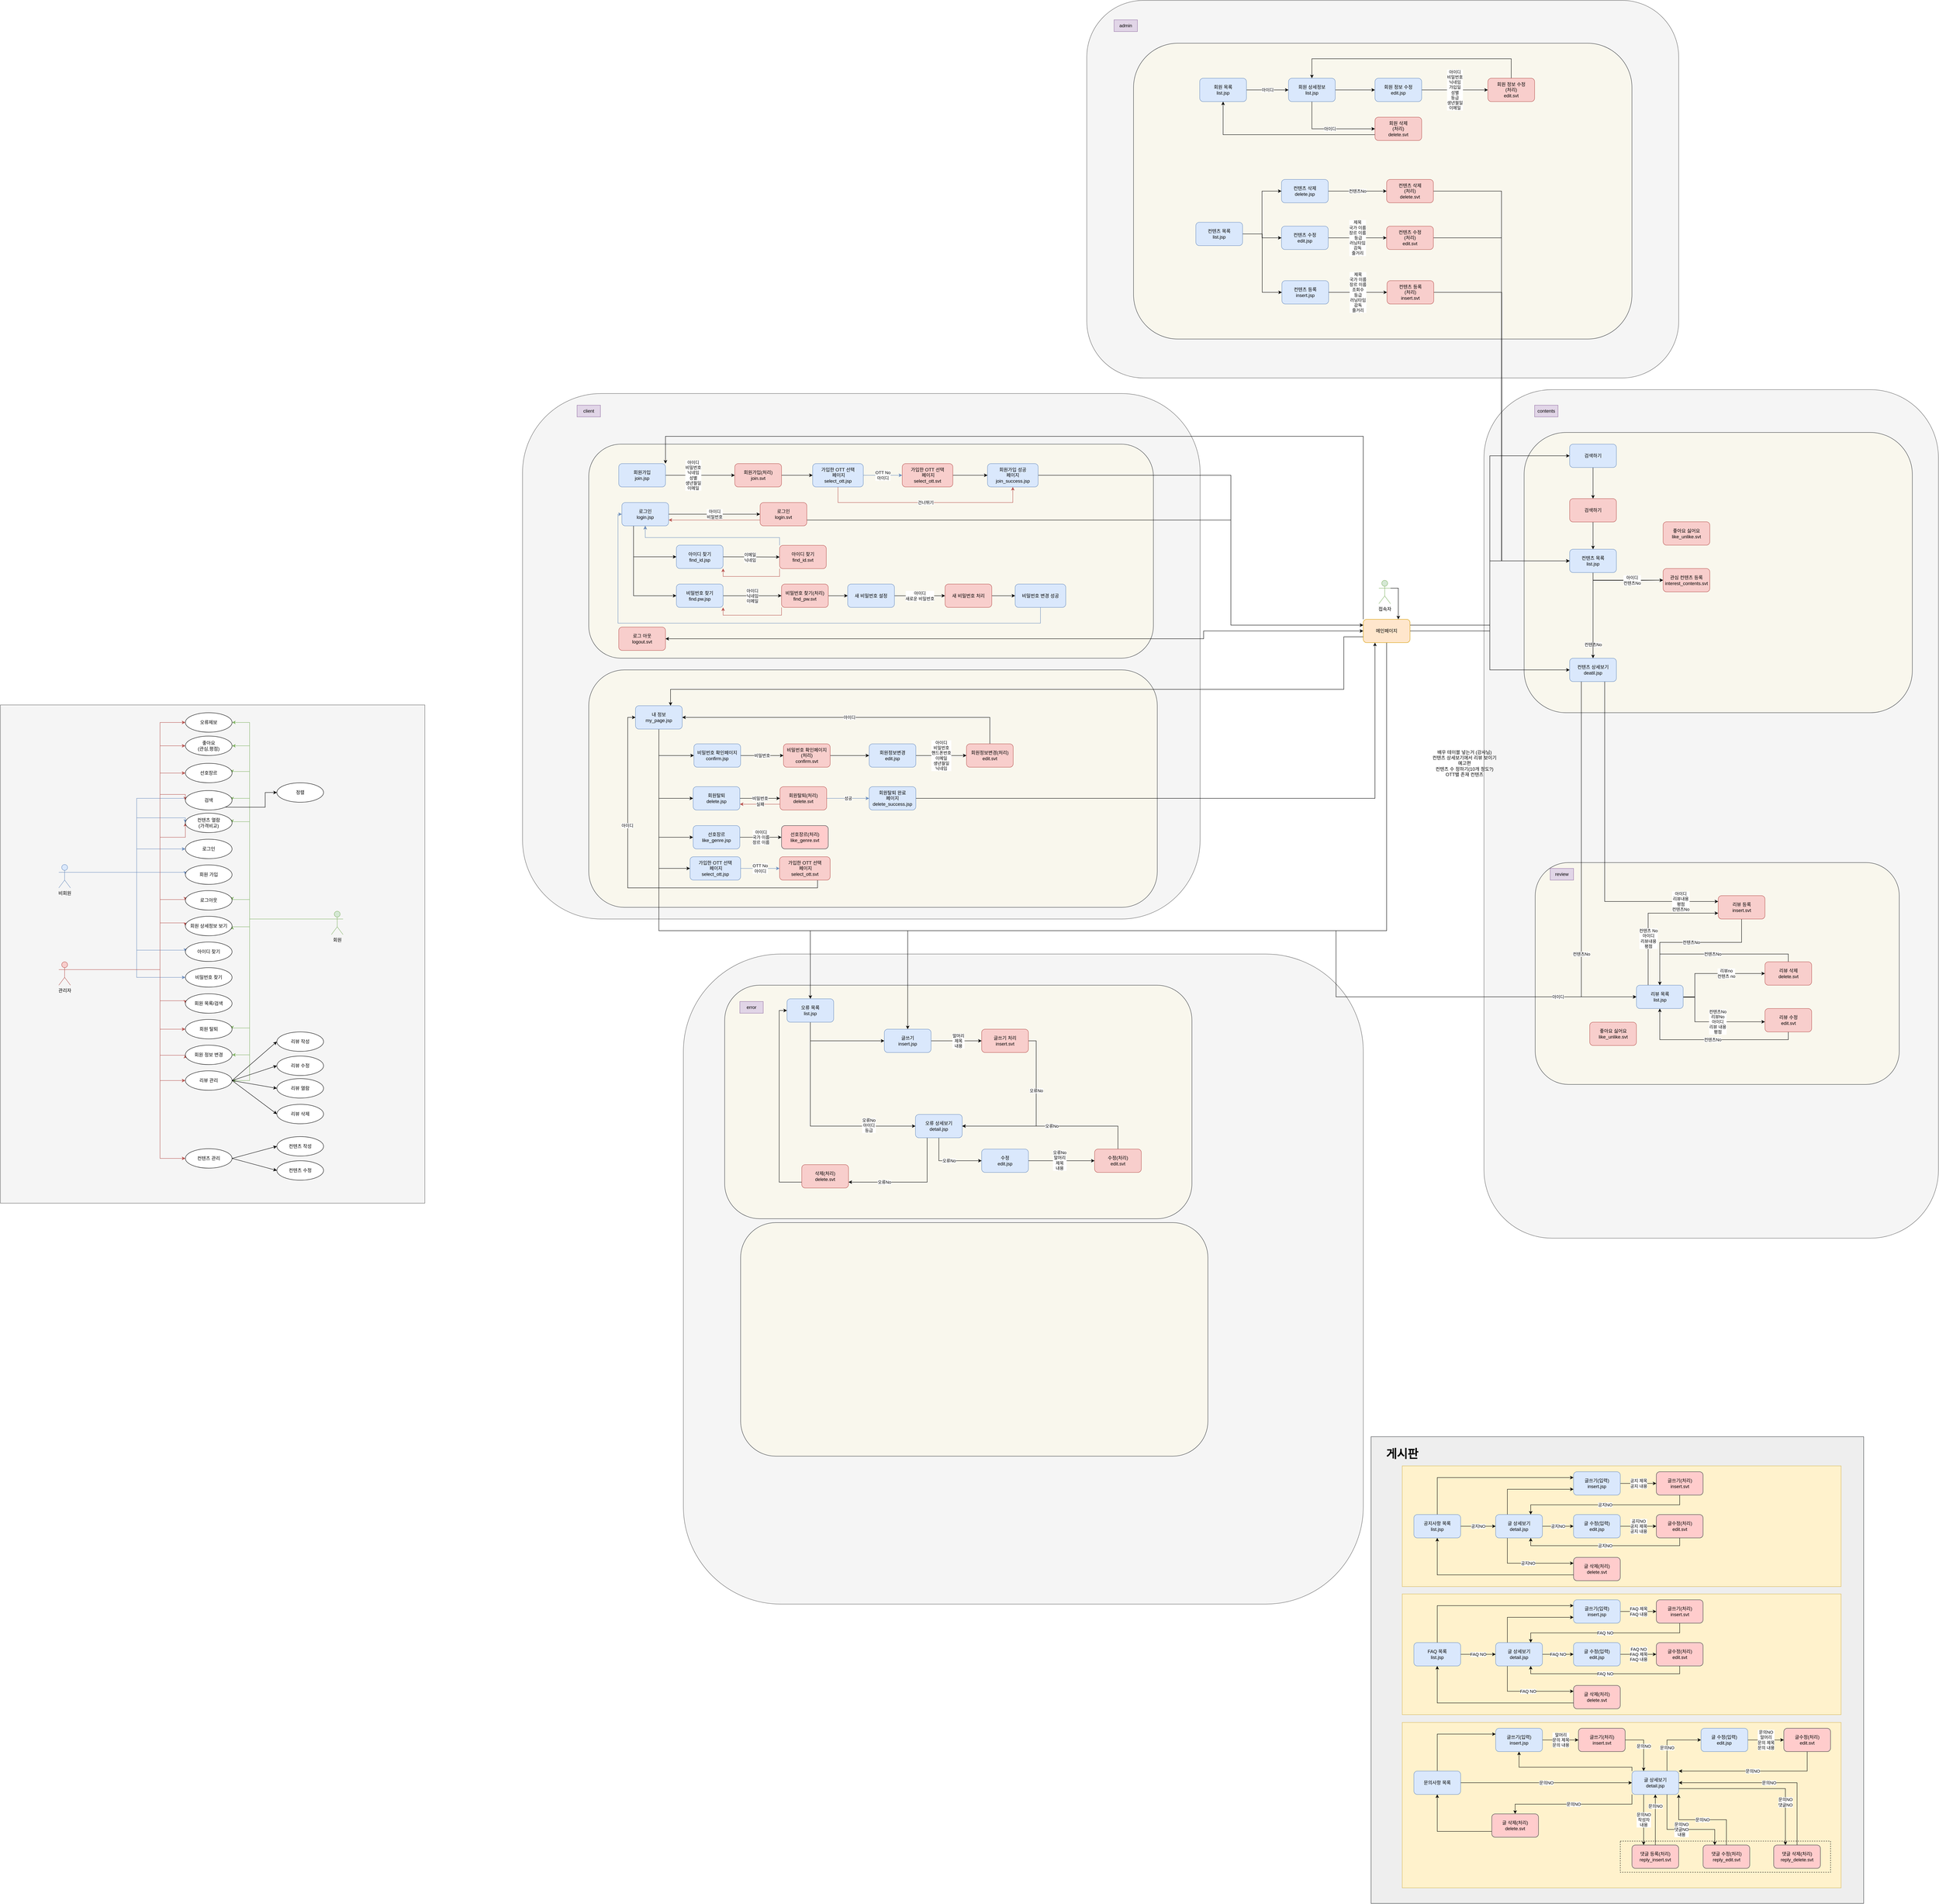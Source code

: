 <mxfile version="17.4.5" type="github">
  <diagram id="tml-jXRMbO2Q2C7IZaB5" name="Page-1">
    <mxGraphModel dx="2605" dy="3331" grid="1" gridSize="10" guides="1" tooltips="1" connect="1" arrows="1" fold="1" page="1" pageScale="1" pageWidth="827" pageHeight="1169" math="0" shadow="0">
      <root>
        <mxCell id="0" />
        <mxCell id="1" parent="0" />
        <mxCell id="Ur9Uyc6lbxFKVlAjhO0s-89" value="" style="rounded=0;whiteSpace=wrap;html=1;fillColor=#f5f5f5;fontColor=#333333;strokeColor=#666666;" parent="1" vertex="1">
          <mxGeometry x="-100" y="-210" width="1090" height="1280" as="geometry" />
        </mxCell>
        <mxCell id="Ur9Uyc6lbxFKVlAjhO0s-36" style="edgeStyle=orthogonalEdgeStyle;rounded=0;orthogonalLoop=1;jettySize=auto;html=1;exitX=1;exitY=0.333;exitDx=0;exitDy=0;exitPerimeter=0;entryX=0;entryY=0.5;entryDx=0;entryDy=0;fillColor=#dae8fc;strokeColor=#6c8ebf;" parent="1" source="Ur9Uyc6lbxFKVlAjhO0s-1" target="Ur9Uyc6lbxFKVlAjhO0s-25" edge="1">
          <mxGeometry relative="1" as="geometry">
            <Array as="points">
              <mxPoint x="250" y="220" />
              <mxPoint x="250" y="30" />
              <mxPoint x="375" y="30" />
            </Array>
          </mxGeometry>
        </mxCell>
        <mxCell id="Ur9Uyc6lbxFKVlAjhO0s-37" style="edgeStyle=orthogonalEdgeStyle;rounded=0;orthogonalLoop=1;jettySize=auto;html=1;exitX=1;exitY=0.333;exitDx=0;exitDy=0;exitPerimeter=0;entryX=0;entryY=0.5;entryDx=0;entryDy=0;fillColor=#dae8fc;strokeColor=#6c8ebf;" parent="1" source="Ur9Uyc6lbxFKVlAjhO0s-1" target="Ur9Uyc6lbxFKVlAjhO0s-21" edge="1">
          <mxGeometry relative="1" as="geometry">
            <Array as="points">
              <mxPoint x="250" y="220" />
              <mxPoint x="250" y="80" />
              <mxPoint x="375" y="80" />
            </Array>
          </mxGeometry>
        </mxCell>
        <mxCell id="Ur9Uyc6lbxFKVlAjhO0s-38" style="edgeStyle=orthogonalEdgeStyle;rounded=0;orthogonalLoop=1;jettySize=auto;html=1;exitX=1;exitY=0.333;exitDx=0;exitDy=0;exitPerimeter=0;entryX=0;entryY=0.5;entryDx=0;entryDy=0;fillColor=#dae8fc;strokeColor=#6c8ebf;" parent="1" source="Ur9Uyc6lbxFKVlAjhO0s-1" target="Ur9Uyc6lbxFKVlAjhO0s-5" edge="1">
          <mxGeometry relative="1" as="geometry">
            <Array as="points">
              <mxPoint x="250" y="220" />
              <mxPoint x="250" y="160" />
            </Array>
          </mxGeometry>
        </mxCell>
        <mxCell id="Ur9Uyc6lbxFKVlAjhO0s-39" style="edgeStyle=orthogonalEdgeStyle;rounded=0;orthogonalLoop=1;jettySize=auto;html=1;exitX=1;exitY=0.333;exitDx=0;exitDy=0;exitPerimeter=0;entryX=0;entryY=0.5;entryDx=0;entryDy=0;fillColor=#dae8fc;strokeColor=#6c8ebf;" parent="1" source="Ur9Uyc6lbxFKVlAjhO0s-1" target="Ur9Uyc6lbxFKVlAjhO0s-4" edge="1">
          <mxGeometry relative="1" as="geometry">
            <Array as="points">
              <mxPoint x="375" y="220" />
            </Array>
          </mxGeometry>
        </mxCell>
        <mxCell id="Ur9Uyc6lbxFKVlAjhO0s-40" style="edgeStyle=orthogonalEdgeStyle;rounded=0;orthogonalLoop=1;jettySize=auto;html=1;exitX=1;exitY=0.333;exitDx=0;exitDy=0;exitPerimeter=0;entryX=0;entryY=0.5;entryDx=0;entryDy=0;fillColor=#dae8fc;strokeColor=#6c8ebf;" parent="1" source="Ur9Uyc6lbxFKVlAjhO0s-1" target="Ur9Uyc6lbxFKVlAjhO0s-8" edge="1">
          <mxGeometry relative="1" as="geometry">
            <Array as="points">
              <mxPoint x="250" y="220" />
              <mxPoint x="250" y="420" />
              <mxPoint x="375" y="420" />
            </Array>
          </mxGeometry>
        </mxCell>
        <mxCell id="Ur9Uyc6lbxFKVlAjhO0s-41" style="edgeStyle=orthogonalEdgeStyle;rounded=0;orthogonalLoop=1;jettySize=auto;html=1;exitX=1;exitY=0.333;exitDx=0;exitDy=0;exitPerimeter=0;entryX=0;entryY=0.5;entryDx=0;entryDy=0;fillColor=#dae8fc;strokeColor=#6c8ebf;" parent="1" source="Ur9Uyc6lbxFKVlAjhO0s-1" target="Ur9Uyc6lbxFKVlAjhO0s-9" edge="1">
          <mxGeometry relative="1" as="geometry">
            <Array as="points">
              <mxPoint x="250" y="220" />
              <mxPoint x="250" y="490" />
            </Array>
          </mxGeometry>
        </mxCell>
        <mxCell id="Ur9Uyc6lbxFKVlAjhO0s-1" value="비회원" style="shape=umlActor;verticalLabelPosition=bottom;verticalAlign=top;html=1;outlineConnect=0;fillColor=#dae8fc;strokeColor=#6c8ebf;" parent="1" vertex="1">
          <mxGeometry x="50" y="200" width="30" height="60" as="geometry" />
        </mxCell>
        <mxCell id="Ur9Uyc6lbxFKVlAjhO0s-26" style="edgeStyle=orthogonalEdgeStyle;rounded=0;orthogonalLoop=1;jettySize=auto;html=1;exitX=0;exitY=0.333;exitDx=0;exitDy=0;exitPerimeter=0;entryX=1;entryY=0.5;entryDx=0;entryDy=0;fillColor=#d5e8d4;strokeColor=#82b366;" parent="1" source="Ur9Uyc6lbxFKVlAjhO0s-2" target="Ur9Uyc6lbxFKVlAjhO0s-6" edge="1">
          <mxGeometry relative="1" as="geometry">
            <Array as="points">
              <mxPoint x="540" y="340" />
              <mxPoint x="540" y="290" />
              <mxPoint x="495" y="290" />
            </Array>
          </mxGeometry>
        </mxCell>
        <mxCell id="Ur9Uyc6lbxFKVlAjhO0s-28" style="edgeStyle=orthogonalEdgeStyle;rounded=0;orthogonalLoop=1;jettySize=auto;html=1;exitX=0;exitY=0.333;exitDx=0;exitDy=0;exitPerimeter=0;entryX=1;entryY=0.5;entryDx=0;entryDy=0;fillColor=#d5e8d4;strokeColor=#82b366;" parent="1" source="Ur9Uyc6lbxFKVlAjhO0s-2" target="Ur9Uyc6lbxFKVlAjhO0s-7" edge="1">
          <mxGeometry relative="1" as="geometry">
            <Array as="points">
              <mxPoint x="540" y="340" />
              <mxPoint x="540" y="360" />
              <mxPoint x="495" y="360" />
            </Array>
          </mxGeometry>
        </mxCell>
        <mxCell id="Ur9Uyc6lbxFKVlAjhO0s-30" style="edgeStyle=orthogonalEdgeStyle;rounded=0;orthogonalLoop=1;jettySize=auto;html=1;exitX=0;exitY=0.333;exitDx=0;exitDy=0;exitPerimeter=0;entryX=1;entryY=0.5;entryDx=0;entryDy=0;fillColor=#d5e8d4;strokeColor=#82b366;" parent="1" source="Ur9Uyc6lbxFKVlAjhO0s-2" target="Ur9Uyc6lbxFKVlAjhO0s-15" edge="1">
          <mxGeometry relative="1" as="geometry">
            <Array as="points">
              <mxPoint x="540" y="340" />
              <mxPoint x="540" y="755" />
            </Array>
          </mxGeometry>
        </mxCell>
        <mxCell id="Ur9Uyc6lbxFKVlAjhO0s-31" style="edgeStyle=orthogonalEdgeStyle;rounded=0;orthogonalLoop=1;jettySize=auto;html=1;exitX=0;exitY=0.333;exitDx=0;exitDy=0;exitPerimeter=0;entryX=1;entryY=0.5;entryDx=0;entryDy=0;fillColor=#d5e8d4;strokeColor=#82b366;" parent="1" source="Ur9Uyc6lbxFKVlAjhO0s-2" target="Ur9Uyc6lbxFKVlAjhO0s-13" edge="1">
          <mxGeometry relative="1" as="geometry">
            <Array as="points">
              <mxPoint x="540" y="340" />
              <mxPoint x="540" y="689" />
            </Array>
          </mxGeometry>
        </mxCell>
        <mxCell id="Ur9Uyc6lbxFKVlAjhO0s-33" style="edgeStyle=orthogonalEdgeStyle;rounded=0;orthogonalLoop=1;jettySize=auto;html=1;exitX=0;exitY=0.333;exitDx=0;exitDy=0;exitPerimeter=0;entryX=1;entryY=0.5;entryDx=0;entryDy=0;fillColor=#d5e8d4;strokeColor=#82b366;" parent="1" source="Ur9Uyc6lbxFKVlAjhO0s-2" target="Ur9Uyc6lbxFKVlAjhO0s-21" edge="1">
          <mxGeometry relative="1" as="geometry">
            <Array as="points">
              <mxPoint x="540" y="340" />
              <mxPoint x="540" y="90" />
              <mxPoint x="495" y="90" />
            </Array>
          </mxGeometry>
        </mxCell>
        <mxCell id="Ur9Uyc6lbxFKVlAjhO0s-34" style="edgeStyle=orthogonalEdgeStyle;rounded=0;orthogonalLoop=1;jettySize=auto;html=1;exitX=0;exitY=0.333;exitDx=0;exitDy=0;exitPerimeter=0;entryX=1;entryY=0.5;entryDx=0;entryDy=0;fillColor=#d5e8d4;strokeColor=#82b366;" parent="1" source="Ur9Uyc6lbxFKVlAjhO0s-2" target="Ur9Uyc6lbxFKVlAjhO0s-25" edge="1">
          <mxGeometry relative="1" as="geometry">
            <Array as="points">
              <mxPoint x="540" y="340" />
              <mxPoint x="540" y="30" />
              <mxPoint x="495" y="30" />
            </Array>
          </mxGeometry>
        </mxCell>
        <mxCell id="Ur9Uyc6lbxFKVlAjhO0s-35" style="edgeStyle=orthogonalEdgeStyle;rounded=0;orthogonalLoop=1;jettySize=auto;html=1;exitX=0;exitY=0.333;exitDx=0;exitDy=0;exitPerimeter=0;entryX=1;entryY=0.5;entryDx=0;entryDy=0;fillColor=#d5e8d4;strokeColor=#82b366;" parent="1" source="Ur9Uyc6lbxFKVlAjhO0s-2" target="Ur9Uyc6lbxFKVlAjhO0s-12" edge="1">
          <mxGeometry relative="1" as="geometry">
            <Array as="points">
              <mxPoint x="540" y="340" />
              <mxPoint x="540" y="620" />
              <mxPoint x="495" y="620" />
            </Array>
          </mxGeometry>
        </mxCell>
        <mxCell id="Ur9Uyc6lbxFKVlAjhO0s-70" style="edgeStyle=orthogonalEdgeStyle;rounded=0;orthogonalLoop=1;jettySize=auto;html=1;exitX=0;exitY=0.333;exitDx=0;exitDy=0;exitPerimeter=0;entryX=1;entryY=0.5;entryDx=0;entryDy=0;fillColor=#d5e8d4;strokeColor=#82b366;" parent="1" source="Ur9Uyc6lbxFKVlAjhO0s-2" target="Ur9Uyc6lbxFKVlAjhO0s-69" edge="1">
          <mxGeometry relative="1" as="geometry">
            <Array as="points">
              <mxPoint x="540" y="340" />
              <mxPoint x="540" y="-39" />
            </Array>
          </mxGeometry>
        </mxCell>
        <mxCell id="Ur9Uyc6lbxFKVlAjhO0s-71" style="edgeStyle=orthogonalEdgeStyle;rounded=0;orthogonalLoop=1;jettySize=auto;html=1;exitX=0;exitY=0.333;exitDx=0;exitDy=0;exitPerimeter=0;entryX=1;entryY=0.5;entryDx=0;entryDy=0;fillColor=#d5e8d4;strokeColor=#82b366;" parent="1" source="Ur9Uyc6lbxFKVlAjhO0s-2" target="Ur9Uyc6lbxFKVlAjhO0s-68" edge="1">
          <mxGeometry relative="1" as="geometry">
            <Array as="points">
              <mxPoint x="540" y="340" />
              <mxPoint x="540" y="-105" />
            </Array>
          </mxGeometry>
        </mxCell>
        <mxCell id="Ur9Uyc6lbxFKVlAjhO0s-85" style="edgeStyle=orthogonalEdgeStyle;rounded=0;orthogonalLoop=1;jettySize=auto;html=1;exitX=0;exitY=0.333;exitDx=0;exitDy=0;exitPerimeter=0;entryX=1;entryY=0.5;entryDx=0;entryDy=0;fillColor=#d5e8d4;strokeColor=#82b366;" parent="1" source="Ur9Uyc6lbxFKVlAjhO0s-2" target="Ur9Uyc6lbxFKVlAjhO0s-84" edge="1">
          <mxGeometry relative="1" as="geometry">
            <Array as="points">
              <mxPoint x="540" y="340" />
              <mxPoint x="540" y="-165" />
            </Array>
          </mxGeometry>
        </mxCell>
        <mxCell id="Ur9Uyc6lbxFKVlAjhO0s-2" value="회원" style="shape=umlActor;verticalLabelPosition=bottom;verticalAlign=top;html=1;outlineConnect=0;fillColor=#d5e8d4;strokeColor=#82b366;" parent="1" vertex="1">
          <mxGeometry x="750" y="320" width="30" height="60" as="geometry" />
        </mxCell>
        <mxCell id="Ur9Uyc6lbxFKVlAjhO0s-42" style="edgeStyle=orthogonalEdgeStyle;rounded=0;orthogonalLoop=1;jettySize=auto;html=1;exitX=1;exitY=0.333;exitDx=0;exitDy=0;exitPerimeter=0;entryX=0;entryY=0.5;entryDx=0;entryDy=0;fillColor=#f8cecc;strokeColor=#b85450;" parent="1" source="Ur9Uyc6lbxFKVlAjhO0s-3" target="Ur9Uyc6lbxFKVlAjhO0s-15" edge="1">
          <mxGeometry relative="1" as="geometry">
            <Array as="points">
              <mxPoint x="310" y="470" />
              <mxPoint x="310" y="755" />
            </Array>
          </mxGeometry>
        </mxCell>
        <mxCell id="Ur9Uyc6lbxFKVlAjhO0s-44" style="edgeStyle=orthogonalEdgeStyle;rounded=0;orthogonalLoop=1;jettySize=auto;html=1;exitX=1;exitY=0.333;exitDx=0;exitDy=0;exitPerimeter=0;entryX=0;entryY=0.5;entryDx=0;entryDy=0;fillColor=#f8cecc;strokeColor=#b85450;" parent="1" source="Ur9Uyc6lbxFKVlAjhO0s-3" target="Ur9Uyc6lbxFKVlAjhO0s-22" edge="1">
          <mxGeometry relative="1" as="geometry">
            <Array as="points">
              <mxPoint x="310" y="470" />
              <mxPoint x="310" y="955" />
            </Array>
          </mxGeometry>
        </mxCell>
        <mxCell id="Ur9Uyc6lbxFKVlAjhO0s-45" style="edgeStyle=orthogonalEdgeStyle;rounded=0;orthogonalLoop=1;jettySize=auto;html=1;exitX=1;exitY=0.333;exitDx=0;exitDy=0;exitPerimeter=0;entryX=0;entryY=0.5;entryDx=0;entryDy=0;fillColor=#f8cecc;strokeColor=#b85450;" parent="1" source="Ur9Uyc6lbxFKVlAjhO0s-3" target="Ur9Uyc6lbxFKVlAjhO0s-11" edge="1">
          <mxGeometry relative="1" as="geometry">
            <Array as="points">
              <mxPoint x="310" y="470" />
              <mxPoint x="310" y="550" />
              <mxPoint x="375" y="550" />
            </Array>
          </mxGeometry>
        </mxCell>
        <mxCell id="Ur9Uyc6lbxFKVlAjhO0s-46" style="edgeStyle=orthogonalEdgeStyle;rounded=0;orthogonalLoop=1;jettySize=auto;html=1;exitX=1;exitY=0.333;exitDx=0;exitDy=0;exitPerimeter=0;entryX=0;entryY=0.5;entryDx=0;entryDy=0;fillColor=#f8cecc;strokeColor=#b85450;" parent="1" source="Ur9Uyc6lbxFKVlAjhO0s-3" target="Ur9Uyc6lbxFKVlAjhO0s-6" edge="1">
          <mxGeometry relative="1" as="geometry">
            <Array as="points">
              <mxPoint x="310" y="470" />
              <mxPoint x="310" y="290" />
              <mxPoint x="375" y="290" />
            </Array>
          </mxGeometry>
        </mxCell>
        <mxCell id="Ur9Uyc6lbxFKVlAjhO0s-47" style="edgeStyle=orthogonalEdgeStyle;rounded=0;orthogonalLoop=1;jettySize=auto;html=1;exitX=1;exitY=0.333;exitDx=0;exitDy=0;exitPerimeter=0;entryX=0;entryY=0.5;entryDx=0;entryDy=0;fillColor=#f8cecc;strokeColor=#b85450;" parent="1" source="Ur9Uyc6lbxFKVlAjhO0s-3" target="Ur9Uyc6lbxFKVlAjhO0s-13" edge="1">
          <mxGeometry relative="1" as="geometry">
            <Array as="points">
              <mxPoint x="310" y="470" />
              <mxPoint x="310" y="690" />
            </Array>
          </mxGeometry>
        </mxCell>
        <mxCell id="Ur9Uyc6lbxFKVlAjhO0s-51" style="edgeStyle=orthogonalEdgeStyle;rounded=0;orthogonalLoop=1;jettySize=auto;html=1;exitX=1;exitY=0.333;exitDx=0;exitDy=0;exitPerimeter=0;entryX=0;entryY=0.5;entryDx=0;entryDy=0;fillColor=#f8cecc;strokeColor=#b85450;" parent="1" source="Ur9Uyc6lbxFKVlAjhO0s-3" target="Ur9Uyc6lbxFKVlAjhO0s-21" edge="1">
          <mxGeometry relative="1" as="geometry">
            <Array as="points">
              <mxPoint x="310" y="470" />
              <mxPoint x="310" y="130" />
              <mxPoint x="375" y="130" />
            </Array>
          </mxGeometry>
        </mxCell>
        <mxCell id="Ur9Uyc6lbxFKVlAjhO0s-52" style="edgeStyle=orthogonalEdgeStyle;rounded=0;orthogonalLoop=1;jettySize=auto;html=1;exitX=1;exitY=0.333;exitDx=0;exitDy=0;exitPerimeter=0;entryX=0;entryY=0.5;entryDx=0;entryDy=0;fillColor=#f8cecc;strokeColor=#b85450;" parent="1" source="Ur9Uyc6lbxFKVlAjhO0s-3" target="Ur9Uyc6lbxFKVlAjhO0s-25" edge="1">
          <mxGeometry relative="1" as="geometry">
            <Array as="points">
              <mxPoint x="310" y="470" />
              <mxPoint x="310" y="20" />
              <mxPoint x="375" y="20" />
            </Array>
          </mxGeometry>
        </mxCell>
        <mxCell id="Ur9Uyc6lbxFKVlAjhO0s-53" style="edgeStyle=orthogonalEdgeStyle;rounded=0;orthogonalLoop=1;jettySize=auto;html=1;exitX=1;exitY=0.333;exitDx=0;exitDy=0;exitPerimeter=0;entryX=0;entryY=0.5;entryDx=0;entryDy=0;fillColor=#f8cecc;strokeColor=#b85450;" parent="1" source="Ur9Uyc6lbxFKVlAjhO0s-3" target="Ur9Uyc6lbxFKVlAjhO0s-7" edge="1">
          <mxGeometry relative="1" as="geometry">
            <Array as="points">
              <mxPoint x="310" y="470" />
              <mxPoint x="310" y="350" />
              <mxPoint x="375" y="350" />
            </Array>
          </mxGeometry>
        </mxCell>
        <mxCell id="Ur9Uyc6lbxFKVlAjhO0s-54" style="edgeStyle=orthogonalEdgeStyle;rounded=0;orthogonalLoop=1;jettySize=auto;html=1;exitX=1;exitY=0.333;exitDx=0;exitDy=0;exitPerimeter=0;entryX=0;entryY=0.5;entryDx=0;entryDy=0;fillColor=#f8cecc;strokeColor=#b85450;" parent="1" source="Ur9Uyc6lbxFKVlAjhO0s-3" target="Ur9Uyc6lbxFKVlAjhO0s-12" edge="1">
          <mxGeometry relative="1" as="geometry">
            <Array as="points">
              <mxPoint x="310" y="470" />
              <mxPoint x="310" y="623" />
            </Array>
          </mxGeometry>
        </mxCell>
        <mxCell id="Ur9Uyc6lbxFKVlAjhO0s-86" style="edgeStyle=orthogonalEdgeStyle;rounded=0;orthogonalLoop=1;jettySize=auto;html=1;exitX=1;exitY=0.333;exitDx=0;exitDy=0;exitPerimeter=0;entryX=0;entryY=0.5;entryDx=0;entryDy=0;fillColor=#f8cecc;strokeColor=#b85450;" parent="1" source="Ur9Uyc6lbxFKVlAjhO0s-3" target="Ur9Uyc6lbxFKVlAjhO0s-84" edge="1">
          <mxGeometry relative="1" as="geometry">
            <Array as="points">
              <mxPoint x="310" y="470" />
              <mxPoint x="310" y="-165" />
            </Array>
          </mxGeometry>
        </mxCell>
        <mxCell id="vj-Lq734yOhigtF9EQcv-1" style="edgeStyle=orthogonalEdgeStyle;rounded=0;orthogonalLoop=1;jettySize=auto;html=1;exitX=1;exitY=0.333;exitDx=0;exitDy=0;exitPerimeter=0;entryX=0;entryY=0.5;entryDx=0;entryDy=0;fillColor=#f8cecc;strokeColor=#b85450;" parent="1" source="Ur9Uyc6lbxFKVlAjhO0s-3" target="Ur9Uyc6lbxFKVlAjhO0s-69" edge="1">
          <mxGeometry relative="1" as="geometry">
            <Array as="points">
              <mxPoint x="310" y="470" />
              <mxPoint x="310" y="-35" />
            </Array>
          </mxGeometry>
        </mxCell>
        <mxCell id="vj-Lq734yOhigtF9EQcv-2" style="edgeStyle=orthogonalEdgeStyle;rounded=0;orthogonalLoop=1;jettySize=auto;html=1;exitX=1;exitY=0.333;exitDx=0;exitDy=0;exitPerimeter=0;entryX=0;entryY=0.5;entryDx=0;entryDy=0;fillColor=#f8cecc;strokeColor=#b85450;" parent="1" source="Ur9Uyc6lbxFKVlAjhO0s-3" target="Ur9Uyc6lbxFKVlAjhO0s-68" edge="1">
          <mxGeometry relative="1" as="geometry">
            <Array as="points">
              <mxPoint x="310" y="470" />
              <mxPoint x="310" y="-105" />
            </Array>
          </mxGeometry>
        </mxCell>
        <mxCell id="Ur9Uyc6lbxFKVlAjhO0s-3" value="관리자" style="shape=umlActor;verticalLabelPosition=bottom;verticalAlign=top;html=1;outlineConnect=0;fillColor=#f8cecc;strokeColor=#b85450;" parent="1" vertex="1">
          <mxGeometry x="50" y="450" width="30" height="60" as="geometry" />
        </mxCell>
        <mxCell id="Ur9Uyc6lbxFKVlAjhO0s-4" value="회원 가입" style="ellipse;whiteSpace=wrap;html=1;" parent="1" vertex="1">
          <mxGeometry x="375" y="201" width="120" height="50" as="geometry" />
        </mxCell>
        <mxCell id="Ur9Uyc6lbxFKVlAjhO0s-5" value="로그인" style="ellipse;whiteSpace=wrap;html=1;" parent="1" vertex="1">
          <mxGeometry x="375" y="135" width="120" height="50" as="geometry" />
        </mxCell>
        <mxCell id="Ur9Uyc6lbxFKVlAjhO0s-6" value="로그아웃" style="ellipse;whiteSpace=wrap;html=1;" parent="1" vertex="1">
          <mxGeometry x="375" y="267" width="120" height="50" as="geometry" />
        </mxCell>
        <mxCell id="Ur9Uyc6lbxFKVlAjhO0s-7" value="회원 상세정보 보기" style="ellipse;whiteSpace=wrap;html=1;" parent="1" vertex="1">
          <mxGeometry x="375" y="333" width="120" height="50" as="geometry" />
        </mxCell>
        <mxCell id="Ur9Uyc6lbxFKVlAjhO0s-8" value="아이디 찾기" style="ellipse;whiteSpace=wrap;html=1;" parent="1" vertex="1">
          <mxGeometry x="375" y="399" width="120" height="50" as="geometry" />
        </mxCell>
        <mxCell id="Ur9Uyc6lbxFKVlAjhO0s-9" value="비밀번호 찾기" style="ellipse;whiteSpace=wrap;html=1;" parent="1" vertex="1">
          <mxGeometry x="375" y="465" width="120" height="50" as="geometry" />
        </mxCell>
        <mxCell id="Ur9Uyc6lbxFKVlAjhO0s-11" value="회원 목록/검색" style="ellipse;whiteSpace=wrap;html=1;" parent="1" vertex="1">
          <mxGeometry x="375" y="532" width="120" height="50" as="geometry" />
        </mxCell>
        <mxCell id="Ur9Uyc6lbxFKVlAjhO0s-12" value="회원 탈퇴" style="ellipse;whiteSpace=wrap;html=1;" parent="1" vertex="1">
          <mxGeometry x="375" y="598" width="120" height="50" as="geometry" />
        </mxCell>
        <mxCell id="Ur9Uyc6lbxFKVlAjhO0s-13" value="회원 정보 변경" style="ellipse;whiteSpace=wrap;html=1;" parent="1" vertex="1">
          <mxGeometry x="375" y="664" width="120" height="50" as="geometry" />
        </mxCell>
        <mxCell id="Ur9Uyc6lbxFKVlAjhO0s-14" value="리뷰 열람" style="ellipse;whiteSpace=wrap;html=1;" parent="1" vertex="1">
          <mxGeometry x="610" y="750" width="120" height="50" as="geometry" />
        </mxCell>
        <mxCell id="Ur9Uyc6lbxFKVlAjhO0s-15" value="리뷰 관리" style="ellipse;whiteSpace=wrap;html=1;" parent="1" vertex="1">
          <mxGeometry x="375" y="730" width="120" height="50" as="geometry" />
        </mxCell>
        <mxCell id="Ur9Uyc6lbxFKVlAjhO0s-17" value="리뷰 삭제" style="ellipse;whiteSpace=wrap;html=1;" parent="1" vertex="1">
          <mxGeometry x="610" y="816" width="120" height="50" as="geometry" />
        </mxCell>
        <mxCell id="Ur9Uyc6lbxFKVlAjhO0s-18" value="컨텐츠 작성" style="ellipse;whiteSpace=wrap;html=1;" parent="1" vertex="1">
          <mxGeometry x="610" y="899" width="120" height="50" as="geometry" />
        </mxCell>
        <mxCell id="Ur9Uyc6lbxFKVlAjhO0s-19" value="컨텐츠 수정" style="ellipse;whiteSpace=wrap;html=1;" parent="1" vertex="1">
          <mxGeometry x="610" y="961" width="120" height="50" as="geometry" />
        </mxCell>
        <mxCell id="Ur9Uyc6lbxFKVlAjhO0s-20" value="리뷰 작성" style="ellipse;whiteSpace=wrap;html=1;" parent="1" vertex="1">
          <mxGeometry x="610" y="630" width="120" height="50" as="geometry" />
        </mxCell>
        <mxCell id="Ur9Uyc6lbxFKVlAjhO0s-21" value="컨텐츠 열람&lt;br&gt;(가격비교)" style="ellipse;whiteSpace=wrap;html=1;" parent="1" vertex="1">
          <mxGeometry x="375" y="68" width="120" height="50" as="geometry" />
        </mxCell>
        <mxCell id="Ur9Uyc6lbxFKVlAjhO0s-22" value="컨텐츠 관리" style="ellipse;whiteSpace=wrap;html=1;" parent="1" vertex="1">
          <mxGeometry x="375" y="930" width="120" height="50" as="geometry" />
        </mxCell>
        <mxCell id="Ur9Uyc6lbxFKVlAjhO0s-88" style="edgeStyle=orthogonalEdgeStyle;rounded=0;orthogonalLoop=1;jettySize=auto;html=1;exitX=1;exitY=1;exitDx=0;exitDy=0;entryX=0;entryY=0.5;entryDx=0;entryDy=0;" parent="1" source="Ur9Uyc6lbxFKVlAjhO0s-25" target="Ur9Uyc6lbxFKVlAjhO0s-87" edge="1">
          <mxGeometry relative="1" as="geometry">
            <Array as="points">
              <mxPoint x="580" y="53" />
            </Array>
          </mxGeometry>
        </mxCell>
        <mxCell id="Ur9Uyc6lbxFKVlAjhO0s-25" value="검색" style="ellipse;whiteSpace=wrap;html=1;" parent="1" vertex="1">
          <mxGeometry x="375" y="10" width="120" height="50" as="geometry" />
        </mxCell>
        <mxCell id="Ur9Uyc6lbxFKVlAjhO0s-57" value="리뷰 수정" style="ellipse;whiteSpace=wrap;html=1;" parent="1" vertex="1">
          <mxGeometry x="610" y="692" width="120" height="50" as="geometry" />
        </mxCell>
        <mxCell id="Ur9Uyc6lbxFKVlAjhO0s-68" value="좋아요&lt;br&gt;(관심,평점)" style="ellipse;whiteSpace=wrap;html=1;" parent="1" vertex="1">
          <mxGeometry x="375" y="-130" width="120" height="50" as="geometry" />
        </mxCell>
        <mxCell id="Ur9Uyc6lbxFKVlAjhO0s-69" value="선호장르" style="ellipse;whiteSpace=wrap;html=1;" parent="1" vertex="1">
          <mxGeometry x="375" y="-60" width="120" height="50" as="geometry" />
        </mxCell>
        <mxCell id="Ur9Uyc6lbxFKVlAjhO0s-75" value="" style="endArrow=classic;html=1;rounded=0;exitX=1;exitY=0.5;exitDx=0;exitDy=0;entryX=0;entryY=0.5;entryDx=0;entryDy=0;" parent="1" source="Ur9Uyc6lbxFKVlAjhO0s-15" target="Ur9Uyc6lbxFKVlAjhO0s-20" edge="1">
          <mxGeometry width="50" height="50" relative="1" as="geometry">
            <mxPoint x="510" y="816" as="sourcePoint" />
            <mxPoint x="560" y="766" as="targetPoint" />
          </mxGeometry>
        </mxCell>
        <mxCell id="Ur9Uyc6lbxFKVlAjhO0s-76" value="" style="endArrow=classic;html=1;rounded=0;exitX=1;exitY=0.5;exitDx=0;exitDy=0;entryX=0;entryY=0.5;entryDx=0;entryDy=0;" parent="1" source="Ur9Uyc6lbxFKVlAjhO0s-15" target="Ur9Uyc6lbxFKVlAjhO0s-57" edge="1">
          <mxGeometry width="50" height="50" relative="1" as="geometry">
            <mxPoint x="505" y="765" as="sourcePoint" />
            <mxPoint x="580" y="665" as="targetPoint" />
          </mxGeometry>
        </mxCell>
        <mxCell id="Ur9Uyc6lbxFKVlAjhO0s-77" value="" style="endArrow=classic;html=1;rounded=0;entryX=0;entryY=0.5;entryDx=0;entryDy=0;exitX=1;exitY=0.5;exitDx=0;exitDy=0;" parent="1" source="Ur9Uyc6lbxFKVlAjhO0s-15" target="Ur9Uyc6lbxFKVlAjhO0s-14" edge="1">
          <mxGeometry width="50" height="50" relative="1" as="geometry">
            <mxPoint x="500" y="750" as="sourcePoint" />
            <mxPoint x="590" y="675" as="targetPoint" />
          </mxGeometry>
        </mxCell>
        <mxCell id="Ur9Uyc6lbxFKVlAjhO0s-78" value="" style="endArrow=classic;html=1;rounded=0;entryX=0;entryY=0.5;entryDx=0;entryDy=0;exitX=1;exitY=0.5;exitDx=0;exitDy=0;" parent="1" source="Ur9Uyc6lbxFKVlAjhO0s-15" target="Ur9Uyc6lbxFKVlAjhO0s-17" edge="1">
          <mxGeometry width="50" height="50" relative="1" as="geometry">
            <mxPoint x="500" y="750" as="sourcePoint" />
            <mxPoint x="600" y="685" as="targetPoint" />
          </mxGeometry>
        </mxCell>
        <mxCell id="Ur9Uyc6lbxFKVlAjhO0s-79" value="" style="endArrow=classic;html=1;rounded=0;entryX=0;entryY=0.5;entryDx=0;entryDy=0;exitX=1;exitY=0.5;exitDx=0;exitDy=0;" parent="1" source="Ur9Uyc6lbxFKVlAjhO0s-22" target="Ur9Uyc6lbxFKVlAjhO0s-19" edge="1">
          <mxGeometry width="50" height="50" relative="1" as="geometry">
            <mxPoint x="490" y="980" as="sourcePoint" />
            <mxPoint x="565" y="1004" as="targetPoint" />
          </mxGeometry>
        </mxCell>
        <mxCell id="Ur9Uyc6lbxFKVlAjhO0s-80" value="" style="endArrow=classic;html=1;rounded=0;entryX=0;entryY=0.5;entryDx=0;entryDy=0;exitX=1;exitY=0.5;exitDx=0;exitDy=0;" parent="1" source="Ur9Uyc6lbxFKVlAjhO0s-22" target="Ur9Uyc6lbxFKVlAjhO0s-18" edge="1">
          <mxGeometry width="50" height="50" relative="1" as="geometry">
            <mxPoint x="480" y="875" as="sourcePoint" />
            <mxPoint x="555" y="899" as="targetPoint" />
          </mxGeometry>
        </mxCell>
        <mxCell id="Ur9Uyc6lbxFKVlAjhO0s-84" value="오류제보" style="ellipse;whiteSpace=wrap;html=1;" parent="1" vertex="1">
          <mxGeometry x="375" y="-190" width="120" height="50" as="geometry" />
        </mxCell>
        <mxCell id="Ur9Uyc6lbxFKVlAjhO0s-87" value="정렬" style="ellipse;whiteSpace=wrap;html=1;" parent="1" vertex="1">
          <mxGeometry x="610" y="-10" width="120" height="50" as="geometry" />
        </mxCell>
        <mxCell id="ehsiyCT55tGsAfIYGdXe-419" value="" style="rounded=1;whiteSpace=wrap;html=1;fillColor=#f5f5f5;fontColor=#333333;strokeColor=#666666;" parent="1" vertex="1">
          <mxGeometry x="2690" y="-2020" width="1520" height="970" as="geometry" />
        </mxCell>
        <mxCell id="ehsiyCT55tGsAfIYGdXe-420" value="" style="rounded=1;whiteSpace=wrap;html=1;shadow=0;glass=0;fillColor=#f9f7ed;strokeColor=#36393d;sketch=0;" parent="1" vertex="1">
          <mxGeometry x="2810" y="-1910" width="1280" height="760" as="geometry" />
        </mxCell>
        <mxCell id="ehsiyCT55tGsAfIYGdXe-421" value="" style="rounded=1;whiteSpace=wrap;html=1;fillColor=#f5f5f5;fontColor=#333333;strokeColor=#666666;" parent="1" vertex="1">
          <mxGeometry x="3710" y="-1020" width="1167" height="2180" as="geometry" />
        </mxCell>
        <mxCell id="ehsiyCT55tGsAfIYGdXe-422" value="" style="rounded=1;whiteSpace=wrap;html=1;shadow=0;glass=0;fillColor=#f9f7ed;strokeColor=#36393d;sketch=0;" parent="1" vertex="1">
          <mxGeometry x="3813" y="-910" width="997" height="720" as="geometry" />
        </mxCell>
        <mxCell id="ehsiyCT55tGsAfIYGdXe-424" value="" style="rounded=1;whiteSpace=wrap;html=1;shadow=0;glass=0;fillColor=#f9f7ed;strokeColor=#36393d;sketch=0;" parent="1" vertex="1">
          <mxGeometry x="3841.5" y="195" width="935" height="570" as="geometry" />
        </mxCell>
        <mxCell id="ehsiyCT55tGsAfIYGdXe-425" value="" style="rounded=1;whiteSpace=wrap;html=1;fillColor=#f5f5f5;fontColor=#333333;strokeColor=#666666;" parent="1" vertex="1">
          <mxGeometry x="1654" y="430" width="1746" height="1670" as="geometry" />
        </mxCell>
        <mxCell id="ehsiyCT55tGsAfIYGdXe-426" value="" style="rounded=1;whiteSpace=wrap;html=1;shadow=0;glass=0;fillColor=#f9f7ed;strokeColor=#36393d;sketch=0;" parent="1" vertex="1">
          <mxGeometry x="1760" y="510" width="1200" height="600" as="geometry" />
        </mxCell>
        <mxCell id="ehsiyCT55tGsAfIYGdXe-427" value="" style="rounded=1;whiteSpace=wrap;html=1;fillColor=#f5f5f5;fontColor=#333333;strokeColor=#666666;" parent="1" vertex="1">
          <mxGeometry x="1241" y="-1010" width="1740" height="1350" as="geometry" />
        </mxCell>
        <mxCell id="ehsiyCT55tGsAfIYGdXe-428" value="" style="rounded=1;whiteSpace=wrap;html=1;shadow=0;glass=0;fillColor=#f9f7ed;strokeColor=#36393d;sketch=0;" parent="1" vertex="1">
          <mxGeometry x="1411" y="-300" width="1460" height="610" as="geometry" />
        </mxCell>
        <mxCell id="ehsiyCT55tGsAfIYGdXe-429" value="" style="rounded=1;whiteSpace=wrap;html=1;shadow=0;glass=0;fillColor=#f9f7ed;strokeColor=#36393d;sketch=0;" parent="1" vertex="1">
          <mxGeometry x="1411" y="-880" width="1450" height="550" as="geometry" />
        </mxCell>
        <mxCell id="ehsiyCT55tGsAfIYGdXe-430" style="edgeStyle=orthogonalEdgeStyle;rounded=0;orthogonalLoop=1;jettySize=auto;html=1;exitX=0;exitY=0.75;exitDx=0;exitDy=0;entryX=0.75;entryY=0;entryDx=0;entryDy=0;" parent="1" source="ehsiyCT55tGsAfIYGdXe-433" target="ehsiyCT55tGsAfIYGdXe-449" edge="1">
          <mxGeometry relative="1" as="geometry">
            <mxPoint x="3410" y="-365" as="sourcePoint" />
            <Array as="points">
              <mxPoint x="3350" y="-385" />
              <mxPoint x="3350" y="-250" />
              <mxPoint x="1621" y="-250" />
            </Array>
          </mxGeometry>
        </mxCell>
        <mxCell id="ehsiyCT55tGsAfIYGdXe-431" style="edgeStyle=orthogonalEdgeStyle;rounded=0;orthogonalLoop=1;jettySize=auto;html=1;exitX=0;exitY=0;exitDx=0;exitDy=0;entryX=1;entryY=0;entryDx=0;entryDy=0;" parent="1" source="ehsiyCT55tGsAfIYGdXe-433" target="ehsiyCT55tGsAfIYGdXe-438" edge="1">
          <mxGeometry relative="1" as="geometry">
            <Array as="points">
              <mxPoint x="3350" y="-900" />
              <mxPoint x="1947" y="-900" />
            </Array>
          </mxGeometry>
        </mxCell>
        <mxCell id="ehsiyCT55tGsAfIYGdXe-432" style="edgeStyle=orthogonalEdgeStyle;rounded=0;orthogonalLoop=1;jettySize=auto;html=1;exitX=0;exitY=0.5;exitDx=0;exitDy=0;entryX=1;entryY=0.5;entryDx=0;entryDy=0;" parent="1" source="ehsiyCT55tGsAfIYGdXe-433" target="ehsiyCT55tGsAfIYGdXe-553" edge="1">
          <mxGeometry relative="1" as="geometry">
            <Array as="points">
              <mxPoint x="2990" y="-400" />
              <mxPoint x="2990" y="-380" />
            </Array>
          </mxGeometry>
        </mxCell>
        <mxCell id="ehsiyCT55tGsAfIYGdXe-555" style="edgeStyle=orthogonalEdgeStyle;rounded=0;orthogonalLoop=1;jettySize=auto;html=1;exitX=0.5;exitY=1;exitDx=0;exitDy=0;entryX=0.5;entryY=0;entryDx=0;entryDy=0;" parent="1" source="ehsiyCT55tGsAfIYGdXe-433" target="ehsiyCT55tGsAfIYGdXe-490" edge="1">
          <mxGeometry relative="1" as="geometry">
            <Array as="points">
              <mxPoint x="3460" y="370" />
              <mxPoint x="1980" y="370" />
            </Array>
          </mxGeometry>
        </mxCell>
        <mxCell id="ZoFXQVpPqDZmOyctuImB-1" style="edgeStyle=orthogonalEdgeStyle;rounded=0;orthogonalLoop=1;jettySize=auto;html=1;exitX=1;exitY=0.5;exitDx=0;exitDy=0;entryX=0;entryY=0.5;entryDx=0;entryDy=0;" parent="1" source="ehsiyCT55tGsAfIYGdXe-433" target="ehsiyCT55tGsAfIYGdXe-467" edge="1">
          <mxGeometry relative="1" as="geometry" />
        </mxCell>
        <mxCell id="ZoFXQVpPqDZmOyctuImB-2" style="edgeStyle=orthogonalEdgeStyle;rounded=0;orthogonalLoop=1;jettySize=auto;html=1;exitX=1;exitY=0.5;exitDx=0;exitDy=0;entryX=0;entryY=0.5;entryDx=0;entryDy=0;" parent="1" source="ehsiyCT55tGsAfIYGdXe-433" target="ehsiyCT55tGsAfIYGdXe-477" edge="1">
          <mxGeometry relative="1" as="geometry" />
        </mxCell>
        <mxCell id="ZoFXQVpPqDZmOyctuImB-13" style="edgeStyle=orthogonalEdgeStyle;rounded=0;orthogonalLoop=1;jettySize=auto;html=1;exitX=1;exitY=0.25;exitDx=0;exitDy=0;entryX=0;entryY=0.5;entryDx=0;entryDy=0;" parent="1" source="ehsiyCT55tGsAfIYGdXe-433" target="ZoFXQVpPqDZmOyctuImB-10" edge="1">
          <mxGeometry relative="1" as="geometry" />
        </mxCell>
        <mxCell id="ehsiyCT55tGsAfIYGdXe-433" value="메인페이지" style="rounded=1;whiteSpace=wrap;html=1;fillColor=#ffe6cc;strokeColor=#d79b00;" parent="1" vertex="1">
          <mxGeometry x="3400" y="-430" width="120" height="60" as="geometry" />
        </mxCell>
        <mxCell id="ehsiyCT55tGsAfIYGdXe-434" style="edgeStyle=orthogonalEdgeStyle;rounded=0;orthogonalLoop=1;jettySize=auto;html=1;exitX=1;exitY=0.333;exitDx=0;exitDy=0;exitPerimeter=0;entryX=0.75;entryY=0;entryDx=0;entryDy=0;" parent="1" source="ehsiyCT55tGsAfIYGdXe-435" target="ehsiyCT55tGsAfIYGdXe-433" edge="1">
          <mxGeometry relative="1" as="geometry" />
        </mxCell>
        <mxCell id="ehsiyCT55tGsAfIYGdXe-435" value="접속자" style="shape=umlActor;verticalLabelPosition=bottom;verticalAlign=top;html=1;outlineConnect=0;fillColor=#d5e8d4;strokeColor=#82b366;" parent="1" vertex="1">
          <mxGeometry x="3440" y="-530" width="30" height="60" as="geometry" />
        </mxCell>
        <mxCell id="ehsiyCT55tGsAfIYGdXe-436" value="client" style="text;html=1;strokeColor=#9673a6;fillColor=#e1d5e7;align=center;verticalAlign=middle;whiteSpace=wrap;rounded=0;" parent="1" vertex="1">
          <mxGeometry x="1381" y="-980" width="60" height="30" as="geometry" />
        </mxCell>
        <mxCell id="ehsiyCT55tGsAfIYGdXe-437" value="아이디&lt;br&gt;비밀번호&lt;br&gt;닉네임&lt;br&gt;성별&lt;br&gt;생년월일&lt;br&gt;이메일" style="edgeStyle=orthogonalEdgeStyle;rounded=0;orthogonalLoop=1;jettySize=auto;html=1;exitX=1;exitY=0.5;exitDx=0;exitDy=0;" parent="1" source="ehsiyCT55tGsAfIYGdXe-438" target="ehsiyCT55tGsAfIYGdXe-440" edge="1">
          <mxGeometry x="-0.2" relative="1" as="geometry">
            <mxPoint as="offset" />
          </mxGeometry>
        </mxCell>
        <mxCell id="ehsiyCT55tGsAfIYGdXe-438" value="회원가입&lt;br&gt;join.jsp" style="rounded=1;whiteSpace=wrap;html=1;fillColor=#dae8fc;strokeColor=#6c8ebf;" parent="1" vertex="1">
          <mxGeometry x="1488" y="-830" width="120" height="60" as="geometry" />
        </mxCell>
        <mxCell id="ehsiyCT55tGsAfIYGdXe-439" style="edgeStyle=orthogonalEdgeStyle;rounded=0;orthogonalLoop=1;jettySize=auto;html=1;exitX=1;exitY=0.5;exitDx=0;exitDy=0;entryX=0;entryY=0.5;entryDx=0;entryDy=0;" parent="1" source="ehsiyCT55tGsAfIYGdXe-440" target="ehsiyCT55tGsAfIYGdXe-443" edge="1">
          <mxGeometry relative="1" as="geometry" />
        </mxCell>
        <mxCell id="ehsiyCT55tGsAfIYGdXe-440" value="회원가입(처리)&lt;br&gt;join.svt" style="rounded=1;whiteSpace=wrap;html=1;fillColor=#f8cecc;strokeColor=#b85450;" parent="1" vertex="1">
          <mxGeometry x="1786" y="-830" width="120" height="60" as="geometry" />
        </mxCell>
        <mxCell id="ehsiyCT55tGsAfIYGdXe-441" value="건너뛰기" style="edgeStyle=orthogonalEdgeStyle;rounded=0;orthogonalLoop=1;jettySize=auto;html=1;exitX=0.5;exitY=1;exitDx=0;exitDy=0;entryX=0.5;entryY=1;entryDx=0;entryDy=0;fillColor=#f8cecc;strokeColor=#b85450;" parent="1" source="ehsiyCT55tGsAfIYGdXe-443" target="ehsiyCT55tGsAfIYGdXe-473" edge="1">
          <mxGeometry relative="1" as="geometry">
            <Array as="points">
              <mxPoint x="2051" y="-730" />
              <mxPoint x="2500" y="-730" />
            </Array>
          </mxGeometry>
        </mxCell>
        <mxCell id="ehsiyCT55tGsAfIYGdXe-442" value="OTT No&lt;br&gt;아이디" style="edgeStyle=orthogonalEdgeStyle;rounded=0;orthogonalLoop=1;jettySize=auto;html=1;exitX=1;exitY=0.5;exitDx=0;exitDy=0;entryX=0;entryY=0.5;entryDx=0;entryDy=0;fillColor=#dae8fc;strokeColor=#6c8ebf;" parent="1" source="ehsiyCT55tGsAfIYGdXe-443" target="ehsiyCT55tGsAfIYGdXe-520" edge="1">
          <mxGeometry relative="1" as="geometry" />
        </mxCell>
        <mxCell id="ehsiyCT55tGsAfIYGdXe-443" value="가입한 OTT 선택&lt;br&gt;&amp;nbsp;페이지&lt;br&gt;select_ott.jsp" style="rounded=1;whiteSpace=wrap;html=1;fillColor=#dae8fc;strokeColor=#6c8ebf;" parent="1" vertex="1">
          <mxGeometry x="1986" y="-830" width="130" height="60" as="geometry" />
        </mxCell>
        <mxCell id="ehsiyCT55tGsAfIYGdXe-444" style="edgeStyle=orthogonalEdgeStyle;rounded=0;orthogonalLoop=1;jettySize=auto;html=1;exitX=0.5;exitY=1;exitDx=0;exitDy=0;entryX=0;entryY=0.5;entryDx=0;entryDy=0;" parent="1" source="ehsiyCT55tGsAfIYGdXe-449" target="ehsiyCT55tGsAfIYGdXe-455" edge="1">
          <mxGeometry relative="1" as="geometry" />
        </mxCell>
        <mxCell id="ehsiyCT55tGsAfIYGdXe-445" style="edgeStyle=orthogonalEdgeStyle;rounded=0;orthogonalLoop=1;jettySize=auto;html=1;exitX=0.5;exitY=1;exitDx=0;exitDy=0;entryX=0;entryY=0.5;entryDx=0;entryDy=0;" parent="1" source="ehsiyCT55tGsAfIYGdXe-449" target="ehsiyCT55tGsAfIYGdXe-506" edge="1">
          <mxGeometry relative="1" as="geometry" />
        </mxCell>
        <mxCell id="ehsiyCT55tGsAfIYGdXe-446" value="아이디" style="edgeStyle=orthogonalEdgeStyle;rounded=0;orthogonalLoop=1;jettySize=auto;html=1;exitX=0.5;exitY=1;exitDx=0;exitDy=0;entryX=0;entryY=0.5;entryDx=0;entryDy=0;" parent="1" source="ehsiyCT55tGsAfIYGdXe-449" target="ehsiyCT55tGsAfIYGdXe-512" edge="1">
          <mxGeometry x="0.874" relative="1" as="geometry">
            <Array as="points">
              <mxPoint x="1591" y="370" />
              <mxPoint x="3330" y="370" />
              <mxPoint x="3330" y="540" />
            </Array>
            <mxPoint as="offset" />
          </mxGeometry>
        </mxCell>
        <mxCell id="ehsiyCT55tGsAfIYGdXe-447" style="edgeStyle=orthogonalEdgeStyle;rounded=0;orthogonalLoop=1;jettySize=auto;html=1;exitX=0.5;exitY=1;exitDx=0;exitDy=0;entryX=0.5;entryY=0;entryDx=0;entryDy=0;" parent="1" source="ehsiyCT55tGsAfIYGdXe-449" target="ehsiyCT55tGsAfIYGdXe-492" edge="1">
          <mxGeometry relative="1" as="geometry">
            <Array as="points">
              <mxPoint x="1591" y="370" />
              <mxPoint x="2230" y="370" />
            </Array>
          </mxGeometry>
        </mxCell>
        <mxCell id="ehsiyCT55tGsAfIYGdXe-448" style="edgeStyle=orthogonalEdgeStyle;rounded=0;orthogonalLoop=1;jettySize=auto;html=1;exitX=0.5;exitY=1;exitDx=0;exitDy=0;entryX=0;entryY=0.5;entryDx=0;entryDy=0;" parent="1" source="ehsiyCT55tGsAfIYGdXe-449" target="ehsiyCT55tGsAfIYGdXe-545" edge="1">
          <mxGeometry relative="1" as="geometry" />
        </mxCell>
        <mxCell id="U4ELBC0m4tsD2WTgYoqj-19" style="edgeStyle=orthogonalEdgeStyle;rounded=0;orthogonalLoop=1;jettySize=auto;html=1;exitX=0.5;exitY=1;exitDx=0;exitDy=0;entryX=0;entryY=0.5;entryDx=0;entryDy=0;" edge="1" parent="1" source="ehsiyCT55tGsAfIYGdXe-449" target="U4ELBC0m4tsD2WTgYoqj-15">
          <mxGeometry relative="1" as="geometry" />
        </mxCell>
        <mxCell id="ehsiyCT55tGsAfIYGdXe-449" value="내 정보&lt;br&gt;my_page.jsp" style="rounded=1;whiteSpace=wrap;html=1;fillColor=#dae8fc;strokeColor=#6c8ebf;" parent="1" vertex="1">
          <mxGeometry x="1531" y="-208" width="120" height="60" as="geometry" />
        </mxCell>
        <mxCell id="ehsiyCT55tGsAfIYGdXe-450" value="아이디&lt;br&gt;비밀번호&lt;br&gt;핸드폰번호&lt;br&gt;이메일&lt;br&gt;생년월일&lt;br&gt;닉네임" style="edgeStyle=orthogonalEdgeStyle;rounded=0;orthogonalLoop=1;jettySize=auto;html=1;exitX=1;exitY=0.5;exitDx=0;exitDy=0;entryX=0;entryY=0.5;entryDx=0;entryDy=0;" parent="1" source="ehsiyCT55tGsAfIYGdXe-451" target="ehsiyCT55tGsAfIYGdXe-453" edge="1">
          <mxGeometry relative="1" as="geometry" />
        </mxCell>
        <mxCell id="ehsiyCT55tGsAfIYGdXe-451" value="회원정보변경&lt;br&gt;edit.jsp" style="rounded=1;whiteSpace=wrap;html=1;fillColor=#dae8fc;strokeColor=#6c8ebf;" parent="1" vertex="1">
          <mxGeometry x="2131" y="-110" width="120" height="60" as="geometry" />
        </mxCell>
        <mxCell id="ehsiyCT55tGsAfIYGdXe-452" value="아이디" style="edgeStyle=orthogonalEdgeStyle;rounded=0;orthogonalLoop=1;jettySize=auto;html=1;exitX=0.5;exitY=0;exitDx=0;exitDy=0;entryX=1;entryY=0.5;entryDx=0;entryDy=0;" parent="1" source="ehsiyCT55tGsAfIYGdXe-453" target="ehsiyCT55tGsAfIYGdXe-449" edge="1">
          <mxGeometry relative="1" as="geometry" />
        </mxCell>
        <mxCell id="ehsiyCT55tGsAfIYGdXe-453" value="회원정보변경(처리)&lt;br&gt;edit.svt" style="rounded=1;whiteSpace=wrap;html=1;fillColor=#f8cecc;strokeColor=#b85450;" parent="1" vertex="1">
          <mxGeometry x="2381" y="-110" width="120" height="60" as="geometry" />
        </mxCell>
        <mxCell id="ehsiyCT55tGsAfIYGdXe-454" value="비밀번호" style="edgeStyle=orthogonalEdgeStyle;rounded=0;orthogonalLoop=1;jettySize=auto;html=1;exitX=1;exitY=0.5;exitDx=0;exitDy=0;" parent="1" source="ehsiyCT55tGsAfIYGdXe-455" target="ehsiyCT55tGsAfIYGdXe-458" edge="1">
          <mxGeometry relative="1" as="geometry" />
        </mxCell>
        <mxCell id="ehsiyCT55tGsAfIYGdXe-455" value="회원탈퇴&lt;br&gt;delete.jsp" style="rounded=1;whiteSpace=wrap;html=1;fillColor=#dae8fc;strokeColor=#6c8ebf;" parent="1" vertex="1">
          <mxGeometry x="1679" width="120" height="60" as="geometry" />
        </mxCell>
        <mxCell id="ehsiyCT55tGsAfIYGdXe-456" value="성공" style="edgeStyle=orthogonalEdgeStyle;rounded=0;orthogonalLoop=1;jettySize=auto;html=1;exitX=1;exitY=0.5;exitDx=0;exitDy=0;entryX=0;entryY=0.5;entryDx=0;entryDy=0;fillColor=#dae8fc;strokeColor=#6c8ebf;" parent="1" source="ehsiyCT55tGsAfIYGdXe-458" target="ehsiyCT55tGsAfIYGdXe-487" edge="1">
          <mxGeometry relative="1" as="geometry" />
        </mxCell>
        <mxCell id="ehsiyCT55tGsAfIYGdXe-457" value="실패" style="edgeStyle=orthogonalEdgeStyle;rounded=0;orthogonalLoop=1;jettySize=auto;html=1;exitX=0;exitY=0.75;exitDx=0;exitDy=0;entryX=1;entryY=0.75;entryDx=0;entryDy=0;fillColor=#f8cecc;strokeColor=#b85450;" parent="1" source="ehsiyCT55tGsAfIYGdXe-458" target="ehsiyCT55tGsAfIYGdXe-455" edge="1">
          <mxGeometry relative="1" as="geometry" />
        </mxCell>
        <mxCell id="ehsiyCT55tGsAfIYGdXe-458" value="회원탈퇴(처리)&lt;br&gt;delete.svt" style="rounded=1;whiteSpace=wrap;html=1;fillColor=#f8cecc;strokeColor=#b85450;" parent="1" vertex="1">
          <mxGeometry x="1902" width="120" height="60" as="geometry" />
        </mxCell>
        <mxCell id="ehsiyCT55tGsAfIYGdXe-459" value="아이디 찾기&lt;br&gt;find_id.jsp" style="rounded=1;whiteSpace=wrap;html=1;fillColor=#dae8fc;strokeColor=#6c8ebf;" parent="1" vertex="1">
          <mxGeometry x="1636" y="-620.5" width="120" height="60" as="geometry" />
        </mxCell>
        <mxCell id="ehsiyCT55tGsAfIYGdXe-460" value="아이디&lt;br&gt;닉네임&lt;br&gt;이메일" style="edgeStyle=orthogonalEdgeStyle;rounded=0;orthogonalLoop=1;jettySize=auto;html=1;exitX=1;exitY=0.5;exitDx=0;exitDy=0;" parent="1" source="ehsiyCT55tGsAfIYGdXe-461" target="ehsiyCT55tGsAfIYGdXe-464" edge="1">
          <mxGeometry relative="1" as="geometry" />
        </mxCell>
        <mxCell id="ehsiyCT55tGsAfIYGdXe-461" value="비밀번호 찾기&lt;br&gt;find.pw.jsp" style="rounded=1;whiteSpace=wrap;html=1;fillColor=#dae8fc;strokeColor=#6c8ebf;" parent="1" vertex="1">
          <mxGeometry x="1636" y="-520.5" width="120" height="60" as="geometry" />
        </mxCell>
        <mxCell id="ehsiyCT55tGsAfIYGdXe-462" style="edgeStyle=orthogonalEdgeStyle;rounded=0;orthogonalLoop=1;jettySize=auto;html=1;exitX=1;exitY=0.5;exitDx=0;exitDy=0;entryX=0;entryY=0.5;entryDx=0;entryDy=0;" parent="1" source="ehsiyCT55tGsAfIYGdXe-464" target="ehsiyCT55tGsAfIYGdXe-479" edge="1">
          <mxGeometry relative="1" as="geometry" />
        </mxCell>
        <mxCell id="ehsiyCT55tGsAfIYGdXe-463" style="edgeStyle=orthogonalEdgeStyle;rounded=0;orthogonalLoop=1;jettySize=auto;html=1;exitX=0;exitY=1;exitDx=0;exitDy=0;entryX=1;entryY=1;entryDx=0;entryDy=0;fillColor=#f8cecc;strokeColor=#b85450;" parent="1" source="ehsiyCT55tGsAfIYGdXe-464" target="ehsiyCT55tGsAfIYGdXe-461" edge="1">
          <mxGeometry relative="1" as="geometry" />
        </mxCell>
        <mxCell id="ehsiyCT55tGsAfIYGdXe-464" value="비밀번호 찾기(처리)&lt;br&gt;find_pw.svt" style="rounded=1;whiteSpace=wrap;html=1;fillColor=#f8cecc;strokeColor=#b85450;" parent="1" vertex="1">
          <mxGeometry x="1906" y="-520.5" width="120" height="60" as="geometry" />
        </mxCell>
        <mxCell id="ehsiyCT55tGsAfIYGdXe-465" value="컨텐츠No" style="edgeStyle=orthogonalEdgeStyle;rounded=0;orthogonalLoop=1;jettySize=auto;html=1;exitX=0.5;exitY=1;exitDx=0;exitDy=0;" parent="1" source="ehsiyCT55tGsAfIYGdXe-467" target="ehsiyCT55tGsAfIYGdXe-477" edge="1">
          <mxGeometry x="0.676" relative="1" as="geometry">
            <mxPoint as="offset" />
          </mxGeometry>
        </mxCell>
        <mxCell id="ehsiyCT55tGsAfIYGdXe-466" style="edgeStyle=orthogonalEdgeStyle;rounded=0;orthogonalLoop=1;jettySize=auto;html=1;exitX=0.5;exitY=1;exitDx=0;exitDy=0;entryX=0;entryY=0.5;entryDx=0;entryDy=0;" parent="1" source="ehsiyCT55tGsAfIYGdXe-467" target="ehsiyCT55tGsAfIYGdXe-547" edge="1">
          <mxGeometry relative="1" as="geometry" />
        </mxCell>
        <mxCell id="ehsiyCT55tGsAfIYGdXe-467" value="컨텐츠 목록&lt;br&gt;list.jsp" style="rounded=1;whiteSpace=wrap;html=1;fillColor=#dae8fc;strokeColor=#6c8ebf;" parent="1" vertex="1">
          <mxGeometry x="3930" y="-610" width="120" height="60" as="geometry" />
        </mxCell>
        <mxCell id="ehsiyCT55tGsAfIYGdXe-468" style="edgeStyle=orthogonalEdgeStyle;rounded=0;orthogonalLoop=1;jettySize=auto;html=1;exitX=0.25;exitY=1;exitDx=0;exitDy=0;entryX=0;entryY=0.5;entryDx=0;entryDy=0;" parent="1" source="ehsiyCT55tGsAfIYGdXe-471" target="ehsiyCT55tGsAfIYGdXe-459" edge="1">
          <mxGeometry relative="1" as="geometry" />
        </mxCell>
        <mxCell id="ehsiyCT55tGsAfIYGdXe-469" style="edgeStyle=orthogonalEdgeStyle;rounded=0;orthogonalLoop=1;jettySize=auto;html=1;exitX=0.25;exitY=1;exitDx=0;exitDy=0;entryX=0;entryY=0.5;entryDx=0;entryDy=0;" parent="1" source="ehsiyCT55tGsAfIYGdXe-471" target="ehsiyCT55tGsAfIYGdXe-461" edge="1">
          <mxGeometry relative="1" as="geometry" />
        </mxCell>
        <mxCell id="ehsiyCT55tGsAfIYGdXe-470" value="아이디&lt;br&gt;비밀번호" style="edgeStyle=orthogonalEdgeStyle;rounded=0;orthogonalLoop=1;jettySize=auto;html=1;exitX=1;exitY=0.5;exitDx=0;exitDy=0;entryX=0;entryY=0.5;entryDx=0;entryDy=0;" parent="1" source="ehsiyCT55tGsAfIYGdXe-471" target="ehsiyCT55tGsAfIYGdXe-527" edge="1">
          <mxGeometry relative="1" as="geometry" />
        </mxCell>
        <mxCell id="ehsiyCT55tGsAfIYGdXe-471" value="로그인&lt;br&gt;login.jsp" style="rounded=1;whiteSpace=wrap;html=1;fillColor=#dae8fc;strokeColor=#6c8ebf;" parent="1" vertex="1">
          <mxGeometry x="1496" y="-730" width="120" height="60" as="geometry" />
        </mxCell>
        <mxCell id="ehsiyCT55tGsAfIYGdXe-472" style="edgeStyle=orthogonalEdgeStyle;rounded=0;orthogonalLoop=1;jettySize=auto;html=1;exitX=1;exitY=0.5;exitDx=0;exitDy=0;entryX=0;entryY=0.25;entryDx=0;entryDy=0;" parent="1" source="ehsiyCT55tGsAfIYGdXe-473" target="ehsiyCT55tGsAfIYGdXe-433" edge="1">
          <mxGeometry relative="1" as="geometry">
            <Array as="points">
              <mxPoint x="3060" y="-800" />
              <mxPoint x="3060" y="-415" />
            </Array>
          </mxGeometry>
        </mxCell>
        <mxCell id="ehsiyCT55tGsAfIYGdXe-473" value="회원가입 성공&lt;br&gt;페이지&lt;br&gt;join_success.jsp" style="rounded=1;whiteSpace=wrap;html=1;fillColor=#dae8fc;strokeColor=#6c8ebf;" parent="1" vertex="1">
          <mxGeometry x="2435" y="-830" width="130" height="60" as="geometry" />
        </mxCell>
        <mxCell id="ehsiyCT55tGsAfIYGdXe-474" value="아이디&lt;br&gt;리뷰내용&lt;br&gt;평점&lt;br&gt;컨텐츠No" style="edgeStyle=orthogonalEdgeStyle;rounded=0;orthogonalLoop=1;jettySize=auto;html=1;exitX=0.75;exitY=1;exitDx=0;exitDy=0;entryX=0;entryY=0.25;entryDx=0;entryDy=0;" parent="1" source="ehsiyCT55tGsAfIYGdXe-477" target="ehsiyCT55tGsAfIYGdXe-518" edge="1">
          <mxGeometry x="0.773" relative="1" as="geometry">
            <mxPoint as="offset" />
          </mxGeometry>
        </mxCell>
        <mxCell id="ehsiyCT55tGsAfIYGdXe-475" value="컨텐츠No" style="edgeStyle=orthogonalEdgeStyle;rounded=0;orthogonalLoop=1;jettySize=auto;html=1;exitX=0.25;exitY=1;exitDx=0;exitDy=0;entryX=0;entryY=0.5;entryDx=0;entryDy=0;" parent="1" source="ehsiyCT55tGsAfIYGdXe-477" target="ehsiyCT55tGsAfIYGdXe-512" edge="1">
          <mxGeometry x="0.471" relative="1" as="geometry">
            <Array as="points">
              <mxPoint x="3960" y="540" />
            </Array>
            <mxPoint as="offset" />
          </mxGeometry>
        </mxCell>
        <mxCell id="ehsiyCT55tGsAfIYGdXe-476" value="아이디&lt;br&gt;컨텐츠No" style="edgeStyle=orthogonalEdgeStyle;rounded=0;orthogonalLoop=1;jettySize=auto;html=1;exitX=0.5;exitY=0;exitDx=0;exitDy=0;entryX=0;entryY=0.5;entryDx=0;entryDy=0;" parent="1" source="ehsiyCT55tGsAfIYGdXe-477" target="ehsiyCT55tGsAfIYGdXe-547" edge="1">
          <mxGeometry x="0.576" relative="1" as="geometry">
            <mxPoint as="offset" />
          </mxGeometry>
        </mxCell>
        <mxCell id="ehsiyCT55tGsAfIYGdXe-477" value="컨텐츠 상세보기&lt;br&gt;deatil.jsp" style="rounded=1;whiteSpace=wrap;html=1;fillColor=#dae8fc;strokeColor=#6c8ebf;" parent="1" vertex="1">
          <mxGeometry x="3930" y="-330" width="120" height="60" as="geometry" />
        </mxCell>
        <mxCell id="ehsiyCT55tGsAfIYGdXe-478" value="아이디&lt;br&gt;새로운 비밀번호" style="edgeStyle=orthogonalEdgeStyle;rounded=0;orthogonalLoop=1;jettySize=auto;html=1;exitX=1;exitY=0.5;exitDx=0;exitDy=0;entryX=0;entryY=0.5;entryDx=0;entryDy=0;" parent="1" source="ehsiyCT55tGsAfIYGdXe-479" target="ehsiyCT55tGsAfIYGdXe-481" edge="1">
          <mxGeometry relative="1" as="geometry" />
        </mxCell>
        <mxCell id="ehsiyCT55tGsAfIYGdXe-479" value="새 비밀번호 설정" style="rounded=1;whiteSpace=wrap;html=1;fillColor=#dae8fc;strokeColor=#6c8ebf;" parent="1" vertex="1">
          <mxGeometry x="2076" y="-520.5" width="120" height="60" as="geometry" />
        </mxCell>
        <mxCell id="ehsiyCT55tGsAfIYGdXe-480" style="edgeStyle=orthogonalEdgeStyle;rounded=0;orthogonalLoop=1;jettySize=auto;html=1;exitX=1;exitY=0.5;exitDx=0;exitDy=0;entryX=0;entryY=0.5;entryDx=0;entryDy=0;" parent="1" source="ehsiyCT55tGsAfIYGdXe-481" target="ehsiyCT55tGsAfIYGdXe-483" edge="1">
          <mxGeometry relative="1" as="geometry" />
        </mxCell>
        <mxCell id="ehsiyCT55tGsAfIYGdXe-481" value="새 비밀번호 처리" style="rounded=1;whiteSpace=wrap;html=1;fillColor=#f8cecc;strokeColor=#b85450;" parent="1" vertex="1">
          <mxGeometry x="2326" y="-520.5" width="120" height="60" as="geometry" />
        </mxCell>
        <mxCell id="ehsiyCT55tGsAfIYGdXe-482" style="edgeStyle=orthogonalEdgeStyle;rounded=0;orthogonalLoop=1;jettySize=auto;html=1;exitX=0.5;exitY=1;exitDx=0;exitDy=0;entryX=0;entryY=0.5;entryDx=0;entryDy=0;fillColor=#dae8fc;strokeColor=#6c8ebf;" parent="1" source="ehsiyCT55tGsAfIYGdXe-483" target="ehsiyCT55tGsAfIYGdXe-471" edge="1">
          <mxGeometry relative="1" as="geometry">
            <Array as="points">
              <mxPoint x="2571" y="-420" />
              <mxPoint x="1486" y="-420" />
              <mxPoint x="1486" y="-700" />
            </Array>
          </mxGeometry>
        </mxCell>
        <mxCell id="ehsiyCT55tGsAfIYGdXe-483" value="비밀번호 변경 성공" style="rounded=1;whiteSpace=wrap;html=1;fillColor=#dae8fc;strokeColor=#6c8ebf;" parent="1" vertex="1">
          <mxGeometry x="2506" y="-520.5" width="130" height="60" as="geometry" />
        </mxCell>
        <mxCell id="ehsiyCT55tGsAfIYGdXe-484" style="edgeStyle=orthogonalEdgeStyle;rounded=0;orthogonalLoop=1;jettySize=auto;html=1;exitX=0.5;exitY=1;exitDx=0;exitDy=0;" parent="1" source="ehsiyCT55tGsAfIYGdXe-481" target="ehsiyCT55tGsAfIYGdXe-481" edge="1">
          <mxGeometry relative="1" as="geometry" />
        </mxCell>
        <mxCell id="ehsiyCT55tGsAfIYGdXe-485" style="edgeStyle=orthogonalEdgeStyle;rounded=0;orthogonalLoop=1;jettySize=auto;html=1;exitX=0.5;exitY=1;exitDx=0;exitDy=0;" parent="1" source="ehsiyCT55tGsAfIYGdXe-483" target="ehsiyCT55tGsAfIYGdXe-483" edge="1">
          <mxGeometry relative="1" as="geometry" />
        </mxCell>
        <mxCell id="ehsiyCT55tGsAfIYGdXe-486" style="edgeStyle=orthogonalEdgeStyle;rounded=0;orthogonalLoop=1;jettySize=auto;html=1;exitX=1;exitY=0.5;exitDx=0;exitDy=0;entryX=0.25;entryY=1;entryDx=0;entryDy=0;" parent="1" source="ehsiyCT55tGsAfIYGdXe-487" target="ehsiyCT55tGsAfIYGdXe-433" edge="1">
          <mxGeometry relative="1" as="geometry">
            <Array as="points">
              <mxPoint x="3430" y="30" />
            </Array>
          </mxGeometry>
        </mxCell>
        <mxCell id="ehsiyCT55tGsAfIYGdXe-487" value="회원탈퇴 완료&lt;br&gt;페이지&lt;br&gt;delete_success.jsp" style="rounded=1;whiteSpace=wrap;html=1;fillColor=#dae8fc;strokeColor=#6c8ebf;" parent="1" vertex="1">
          <mxGeometry x="2131" width="120" height="60" as="geometry" />
        </mxCell>
        <mxCell id="ehsiyCT55tGsAfIYGdXe-488" style="edgeStyle=orthogonalEdgeStyle;rounded=0;orthogonalLoop=1;jettySize=auto;html=1;exitX=0.5;exitY=1;exitDx=0;exitDy=0;entryX=0;entryY=0.5;entryDx=0;entryDy=0;" parent="1" source="ehsiyCT55tGsAfIYGdXe-490" target="ehsiyCT55tGsAfIYGdXe-492" edge="1">
          <mxGeometry relative="1" as="geometry" />
        </mxCell>
        <mxCell id="ehsiyCT55tGsAfIYGdXe-489" value="오류No&lt;br&gt;아이디&lt;br&gt;등급" style="edgeStyle=orthogonalEdgeStyle;rounded=0;orthogonalLoop=1;jettySize=auto;html=1;exitX=0.5;exitY=1;exitDx=0;exitDy=0;entryX=0;entryY=0.5;entryDx=0;entryDy=0;" parent="1" source="ehsiyCT55tGsAfIYGdXe-490" target="ehsiyCT55tGsAfIYGdXe-498" edge="1">
          <mxGeometry x="0.553" y="2" relative="1" as="geometry">
            <mxPoint as="offset" />
          </mxGeometry>
        </mxCell>
        <mxCell id="ehsiyCT55tGsAfIYGdXe-490" value="오류 목록&lt;br&gt;list.jsp" style="rounded=1;whiteSpace=wrap;html=1;fillColor=#dae8fc;strokeColor=#6c8ebf;" parent="1" vertex="1">
          <mxGeometry x="1920" y="545" width="120" height="60" as="geometry" />
        </mxCell>
        <mxCell id="ehsiyCT55tGsAfIYGdXe-491" value="말머리&lt;br&gt;제목&lt;br&gt;내용" style="edgeStyle=orthogonalEdgeStyle;rounded=0;orthogonalLoop=1;jettySize=auto;html=1;exitX=1;exitY=0.5;exitDx=0;exitDy=0;entryX=0;entryY=0.5;entryDx=0;entryDy=0;" parent="1" source="ehsiyCT55tGsAfIYGdXe-492" target="ehsiyCT55tGsAfIYGdXe-494" edge="1">
          <mxGeometry x="0.077" relative="1" as="geometry">
            <mxPoint as="offset" />
          </mxGeometry>
        </mxCell>
        <mxCell id="ehsiyCT55tGsAfIYGdXe-492" value="글쓰기&lt;br&gt;insert.jsp" style="rounded=1;whiteSpace=wrap;html=1;fillColor=#dae8fc;strokeColor=#6c8ebf;" parent="1" vertex="1">
          <mxGeometry x="2170" y="623" width="120" height="60" as="geometry" />
        </mxCell>
        <mxCell id="ehsiyCT55tGsAfIYGdXe-493" value="오류No" style="edgeStyle=orthogonalEdgeStyle;rounded=0;orthogonalLoop=1;jettySize=auto;html=1;exitX=1;exitY=0.5;exitDx=0;exitDy=0;entryX=1;entryY=0.5;entryDx=0;entryDy=0;" parent="1" source="ehsiyCT55tGsAfIYGdXe-494" target="ehsiyCT55tGsAfIYGdXe-498" edge="1">
          <mxGeometry x="-0.31" relative="1" as="geometry">
            <mxPoint as="offset" />
          </mxGeometry>
        </mxCell>
        <mxCell id="ehsiyCT55tGsAfIYGdXe-494" value="글쓰기 처리&lt;br&gt;insert.svt" style="rounded=1;whiteSpace=wrap;html=1;fillColor=#f8cecc;strokeColor=#b85450;" parent="1" vertex="1">
          <mxGeometry x="2420" y="623" width="120" height="60" as="geometry" />
        </mxCell>
        <mxCell id="ehsiyCT55tGsAfIYGdXe-495" value="오류No" style="edgeStyle=orthogonalEdgeStyle;rounded=0;orthogonalLoop=1;jettySize=auto;html=1;exitX=0.5;exitY=1;exitDx=0;exitDy=0;entryX=0;entryY=0.5;entryDx=0;entryDy=0;" parent="1" source="ehsiyCT55tGsAfIYGdXe-498" target="ehsiyCT55tGsAfIYGdXe-500" edge="1">
          <mxGeometry relative="1" as="geometry" />
        </mxCell>
        <mxCell id="ehsiyCT55tGsAfIYGdXe-496" style="edgeStyle=orthogonalEdgeStyle;rounded=0;orthogonalLoop=1;jettySize=auto;html=1;exitX=0.25;exitY=1;exitDx=0;exitDy=0;entryX=1;entryY=0.75;entryDx=0;entryDy=0;" parent="1" source="ehsiyCT55tGsAfIYGdXe-498" target="ehsiyCT55tGsAfIYGdXe-504" edge="1">
          <mxGeometry relative="1" as="geometry" />
        </mxCell>
        <mxCell id="ehsiyCT55tGsAfIYGdXe-497" value="오류No" style="edgeLabel;html=1;align=center;verticalAlign=middle;resizable=0;points=[];" parent="ehsiyCT55tGsAfIYGdXe-496" vertex="1" connectable="0">
          <mxGeometry x="0.42" relative="1" as="geometry">
            <mxPoint as="offset" />
          </mxGeometry>
        </mxCell>
        <mxCell id="ehsiyCT55tGsAfIYGdXe-498" value="오류 상세보기&lt;br&gt;detail.jsp" style="rounded=1;whiteSpace=wrap;html=1;fillColor=#dae8fc;strokeColor=#6c8ebf;" parent="1" vertex="1">
          <mxGeometry x="2250" y="842" width="120" height="60" as="geometry" />
        </mxCell>
        <mxCell id="ehsiyCT55tGsAfIYGdXe-499" value="오류No&lt;br&gt;말머리&lt;br&gt;제목&lt;br&gt;내용" style="edgeStyle=orthogonalEdgeStyle;rounded=0;orthogonalLoop=1;jettySize=auto;html=1;exitX=1;exitY=0.5;exitDx=0;exitDy=0;entryX=0;entryY=0.5;entryDx=0;entryDy=0;" parent="1" source="ehsiyCT55tGsAfIYGdXe-500" target="ehsiyCT55tGsAfIYGdXe-502" edge="1">
          <mxGeometry x="-0.059" y="1" relative="1" as="geometry">
            <mxPoint as="offset" />
          </mxGeometry>
        </mxCell>
        <mxCell id="ehsiyCT55tGsAfIYGdXe-500" value="수정&lt;br&gt;edit.jsp" style="rounded=1;whiteSpace=wrap;html=1;fillColor=#dae8fc;strokeColor=#6c8ebf;" parent="1" vertex="1">
          <mxGeometry x="2420" y="931" width="120" height="60" as="geometry" />
        </mxCell>
        <mxCell id="ehsiyCT55tGsAfIYGdXe-501" value="오류No" style="edgeStyle=orthogonalEdgeStyle;rounded=0;orthogonalLoop=1;jettySize=auto;html=1;exitX=0.5;exitY=0;exitDx=0;exitDy=0;entryX=1;entryY=0.5;entryDx=0;entryDy=0;" parent="1" source="ehsiyCT55tGsAfIYGdXe-502" target="ehsiyCT55tGsAfIYGdXe-498" edge="1">
          <mxGeometry relative="1" as="geometry" />
        </mxCell>
        <mxCell id="ehsiyCT55tGsAfIYGdXe-502" value="수정(처리)&lt;br&gt;edit.svt" style="rounded=1;whiteSpace=wrap;html=1;fillColor=#f8cecc;strokeColor=#b85450;" parent="1" vertex="1">
          <mxGeometry x="2710" y="931" width="120" height="60" as="geometry" />
        </mxCell>
        <mxCell id="ehsiyCT55tGsAfIYGdXe-503" style="edgeStyle=orthogonalEdgeStyle;rounded=0;orthogonalLoop=1;jettySize=auto;html=1;exitX=0;exitY=0.75;exitDx=0;exitDy=0;entryX=0;entryY=0.5;entryDx=0;entryDy=0;" parent="1" source="ehsiyCT55tGsAfIYGdXe-504" target="ehsiyCT55tGsAfIYGdXe-490" edge="1">
          <mxGeometry relative="1" as="geometry" />
        </mxCell>
        <mxCell id="ehsiyCT55tGsAfIYGdXe-504" value="삭제(처리)&lt;br&gt;delete.svt" style="rounded=1;whiteSpace=wrap;html=1;fillColor=#f8cecc;strokeColor=#b85450;" parent="1" vertex="1">
          <mxGeometry x="1958" y="971" width="120" height="60" as="geometry" />
        </mxCell>
        <mxCell id="ehsiyCT55tGsAfIYGdXe-505" value="비밀번호" style="edgeStyle=orthogonalEdgeStyle;rounded=0;orthogonalLoop=1;jettySize=auto;html=1;exitX=1;exitY=0.5;exitDx=0;exitDy=0;" parent="1" source="ehsiyCT55tGsAfIYGdXe-506" target="ehsiyCT55tGsAfIYGdXe-508" edge="1">
          <mxGeometry relative="1" as="geometry" />
        </mxCell>
        <mxCell id="ehsiyCT55tGsAfIYGdXe-506" value="비밀번호 확인페이지&lt;br&gt;confirm.jsp" style="rounded=1;whiteSpace=wrap;html=1;fillColor=#dae8fc;strokeColor=#6c8ebf;" parent="1" vertex="1">
          <mxGeometry x="1681" y="-110" width="120" height="60" as="geometry" />
        </mxCell>
        <mxCell id="ehsiyCT55tGsAfIYGdXe-507" style="edgeStyle=orthogonalEdgeStyle;rounded=0;orthogonalLoop=1;jettySize=auto;html=1;exitX=1;exitY=0.5;exitDx=0;exitDy=0;entryX=0;entryY=0.5;entryDx=0;entryDy=0;" parent="1" source="ehsiyCT55tGsAfIYGdXe-508" target="ehsiyCT55tGsAfIYGdXe-451" edge="1">
          <mxGeometry relative="1" as="geometry" />
        </mxCell>
        <mxCell id="ehsiyCT55tGsAfIYGdXe-508" value="비밀번호 확인페이지&lt;br&gt;(처리)&lt;br&gt;confirm.svt" style="rounded=1;whiteSpace=wrap;html=1;fillColor=#f8cecc;strokeColor=#b85450;" parent="1" vertex="1">
          <mxGeometry x="1911" y="-110" width="120" height="60" as="geometry" />
        </mxCell>
        <mxCell id="ehsiyCT55tGsAfIYGdXe-509" value="리뷰no&lt;br&gt;컨텐츠 no" style="edgeStyle=orthogonalEdgeStyle;rounded=0;orthogonalLoop=1;jettySize=auto;html=1;exitX=1;exitY=0.5;exitDx=0;exitDy=0;entryX=0;entryY=0.5;entryDx=0;entryDy=0;" parent="1" source="ehsiyCT55tGsAfIYGdXe-512" target="ehsiyCT55tGsAfIYGdXe-516" edge="1">
          <mxGeometry x="0.259" relative="1" as="geometry">
            <Array as="points">
              <mxPoint x="4251.5" y="540" />
              <mxPoint x="4251.5" y="480" />
            </Array>
            <mxPoint as="offset" />
          </mxGeometry>
        </mxCell>
        <mxCell id="ehsiyCT55tGsAfIYGdXe-510" value="컨텐츠No&lt;br&gt;리뷰No&lt;br&gt;아이디&lt;br&gt;리뷰 내용&lt;br&gt;평점" style="edgeStyle=orthogonalEdgeStyle;rounded=0;orthogonalLoop=1;jettySize=auto;html=1;exitX=1;exitY=0.5;exitDx=0;exitDy=0;entryX=0;entryY=0.5;entryDx=0;entryDy=0;" parent="1" edge="1">
          <mxGeometry x="0.11" relative="1" as="geometry">
            <mxPoint x="4221.5" y="541" as="sourcePoint" />
            <mxPoint x="4431.5" y="604" as="targetPoint" />
            <Array as="points">
              <mxPoint x="4251.5" y="541" />
              <mxPoint x="4251.5" y="604" />
            </Array>
            <mxPoint as="offset" />
          </mxGeometry>
        </mxCell>
        <mxCell id="ehsiyCT55tGsAfIYGdXe-511" value="컨텐츠 No&lt;br&gt;&lt;span style=&quot;color: rgb(0 , 0 , 0) ; font-family: &amp;#34;helvetica&amp;#34; ; font-size: 11px ; font-style: normal ; font-weight: 400 ; letter-spacing: normal ; text-align: center ; text-indent: 0px ; text-transform: none ; word-spacing: 0px ; background-color: rgb(255 , 255 , 255) ; display: inline ; float: none&quot;&gt;아이디&lt;/span&gt;&lt;br style=&quot;color: rgb(0 , 0 , 0) ; font-family: &amp;#34;helvetica&amp;#34; ; font-size: 11px ; font-style: normal ; font-weight: 400 ; letter-spacing: normal ; text-align: center ; text-indent: 0px ; text-transform: none ; word-spacing: 0px&quot;&gt;&lt;span style=&quot;color: rgb(0 , 0 , 0) ; font-family: &amp;#34;helvetica&amp;#34; ; font-size: 11px ; font-style: normal ; font-weight: 400 ; letter-spacing: normal ; text-align: center ; text-indent: 0px ; text-transform: none ; word-spacing: 0px ; background-color: rgb(255 , 255 , 255) ; display: inline ; float: none&quot;&gt;리뷰내용&lt;/span&gt;&lt;br style=&quot;color: rgb(0 , 0 , 0) ; font-family: &amp;#34;helvetica&amp;#34; ; font-size: 11px ; font-style: normal ; font-weight: 400 ; letter-spacing: normal ; text-align: center ; text-indent: 0px ; text-transform: none ; word-spacing: 0px&quot;&gt;&lt;span style=&quot;color: rgb(0 , 0 , 0) ; font-family: &amp;#34;helvetica&amp;#34; ; font-size: 11px ; font-style: normal ; font-weight: 400 ; letter-spacing: normal ; text-align: center ; text-indent: 0px ; text-transform: none ; word-spacing: 0px ; background-color: rgb(255 , 255 , 255) ; display: inline ; float: none&quot;&gt;평점&lt;/span&gt;" style="edgeStyle=orthogonalEdgeStyle;rounded=0;orthogonalLoop=1;jettySize=auto;html=1;exitX=0.25;exitY=0;exitDx=0;exitDy=0;entryX=0;entryY=0.75;entryDx=0;entryDy=0;" parent="1" source="ehsiyCT55tGsAfIYGdXe-512" target="ehsiyCT55tGsAfIYGdXe-518" edge="1">
          <mxGeometry x="-0.343" relative="1" as="geometry">
            <mxPoint as="offset" />
          </mxGeometry>
        </mxCell>
        <mxCell id="ehsiyCT55tGsAfIYGdXe-512" value="리뷰 목록&lt;br&gt;list.jsp" style="rounded=1;whiteSpace=wrap;html=1;fillColor=#dae8fc;strokeColor=#6c8ebf;" parent="1" vertex="1">
          <mxGeometry x="4101.5" y="510" width="120" height="60" as="geometry" />
        </mxCell>
        <mxCell id="ehsiyCT55tGsAfIYGdXe-513" value="컨텐츠No" style="edgeStyle=orthogonalEdgeStyle;rounded=0;orthogonalLoop=1;jettySize=auto;html=1;exitX=0.5;exitY=1;exitDx=0;exitDy=0;entryX=0.5;entryY=1;entryDx=0;entryDy=0;" parent="1" source="ehsiyCT55tGsAfIYGdXe-514" target="ehsiyCT55tGsAfIYGdXe-512" edge="1">
          <mxGeometry relative="1" as="geometry" />
        </mxCell>
        <mxCell id="ehsiyCT55tGsAfIYGdXe-514" value="리뷰 수정&lt;br&gt;edit.svt" style="rounded=1;whiteSpace=wrap;html=1;fillColor=#f8cecc;strokeColor=#b85450;" parent="1" vertex="1">
          <mxGeometry x="4431.5" y="570" width="120" height="60" as="geometry" />
        </mxCell>
        <mxCell id="ehsiyCT55tGsAfIYGdXe-515" value="컨텐츠No" style="edgeStyle=orthogonalEdgeStyle;rounded=0;orthogonalLoop=1;jettySize=auto;html=1;exitX=0.5;exitY=0;exitDx=0;exitDy=0;entryX=0.5;entryY=0;entryDx=0;entryDy=0;" parent="1" source="ehsiyCT55tGsAfIYGdXe-516" target="ehsiyCT55tGsAfIYGdXe-512" edge="1">
          <mxGeometry relative="1" as="geometry" />
        </mxCell>
        <mxCell id="ehsiyCT55tGsAfIYGdXe-516" value="리뷰 삭제&lt;br&gt;delete.svt" style="rounded=1;whiteSpace=wrap;html=1;fillColor=#f8cecc;strokeColor=#b85450;" parent="1" vertex="1">
          <mxGeometry x="4431.5" y="450" width="120" height="60" as="geometry" />
        </mxCell>
        <mxCell id="ehsiyCT55tGsAfIYGdXe-517" value="컨텐츠No" style="edgeStyle=orthogonalEdgeStyle;rounded=0;orthogonalLoop=1;jettySize=auto;html=1;exitX=0.5;exitY=1;exitDx=0;exitDy=0;" parent="1" source="ehsiyCT55tGsAfIYGdXe-518" edge="1">
          <mxGeometry relative="1" as="geometry">
            <mxPoint x="4161.5" y="510" as="targetPoint" />
            <Array as="points">
              <mxPoint x="4371.5" y="400" />
              <mxPoint x="4161.5" y="400" />
            </Array>
          </mxGeometry>
        </mxCell>
        <mxCell id="ehsiyCT55tGsAfIYGdXe-518" value="리뷰 등록&lt;br&gt;insert.svt" style="rounded=1;whiteSpace=wrap;html=1;fillColor=#f8cecc;strokeColor=#b85450;" parent="1" vertex="1">
          <mxGeometry x="4311.5" y="280" width="120" height="60" as="geometry" />
        </mxCell>
        <mxCell id="ehsiyCT55tGsAfIYGdXe-519" style="edgeStyle=orthogonalEdgeStyle;rounded=0;orthogonalLoop=1;jettySize=auto;html=1;exitX=1;exitY=0.5;exitDx=0;exitDy=0;entryX=0;entryY=0.5;entryDx=0;entryDy=0;" parent="1" source="ehsiyCT55tGsAfIYGdXe-520" target="ehsiyCT55tGsAfIYGdXe-473" edge="1">
          <mxGeometry relative="1" as="geometry" />
        </mxCell>
        <mxCell id="ehsiyCT55tGsAfIYGdXe-520" value="가입한 OTT 선택&lt;br&gt;&amp;nbsp;페이지&lt;br&gt;select_ott.svt" style="rounded=1;whiteSpace=wrap;html=1;fillColor=#f8cecc;strokeColor=#b85450;" parent="1" vertex="1">
          <mxGeometry x="2216" y="-830" width="130" height="60" as="geometry" />
        </mxCell>
        <mxCell id="ehsiyCT55tGsAfIYGdXe-521" style="edgeStyle=orthogonalEdgeStyle;rounded=0;orthogonalLoop=1;jettySize=auto;html=1;exitX=0;exitY=0;exitDx=0;exitDy=0;entryX=0.5;entryY=1;entryDx=0;entryDy=0;" parent="1" source="ehsiyCT55tGsAfIYGdXe-523" target="ehsiyCT55tGsAfIYGdXe-471" edge="1">
          <mxGeometry relative="1" as="geometry">
            <Array as="points">
              <mxPoint x="1901" y="-640" />
              <mxPoint x="1556" y="-640" />
            </Array>
          </mxGeometry>
        </mxCell>
        <mxCell id="ehsiyCT55tGsAfIYGdXe-522" style="edgeStyle=orthogonalEdgeStyle;rounded=0;orthogonalLoop=1;jettySize=auto;html=1;exitX=0;exitY=1;exitDx=0;exitDy=0;entryX=1;entryY=1;entryDx=0;entryDy=0;fillColor=#f8cecc;strokeColor=#b85450;" parent="1" source="ehsiyCT55tGsAfIYGdXe-523" target="ehsiyCT55tGsAfIYGdXe-459" edge="1">
          <mxGeometry relative="1" as="geometry" />
        </mxCell>
        <mxCell id="ehsiyCT55tGsAfIYGdXe-523" value="아이디 찾기&lt;br&gt;find_id.svt" style="rounded=1;whiteSpace=wrap;html=1;fillColor=#f8cecc;strokeColor=#b85450;" parent="1" vertex="1">
          <mxGeometry x="1901" y="-620" width="120" height="60" as="geometry" />
        </mxCell>
        <mxCell id="ehsiyCT55tGsAfIYGdXe-524" value="이메일&lt;br&gt;닉네임" style="edgeStyle=orthogonalEdgeStyle;rounded=0;orthogonalLoop=1;jettySize=auto;html=1;exitX=1;exitY=0.5;exitDx=0;exitDy=0;entryX=0;entryY=0.5;entryDx=0;entryDy=0;" parent="1" target="ehsiyCT55tGsAfIYGdXe-523" edge="1">
          <mxGeometry x="-0.038" relative="1" as="geometry">
            <mxPoint x="1756" y="-590.5" as="sourcePoint" />
            <mxPoint x="1916" y="-590.5" as="targetPoint" />
            <mxPoint y="1" as="offset" />
          </mxGeometry>
        </mxCell>
        <mxCell id="ehsiyCT55tGsAfIYGdXe-525" style="edgeStyle=orthogonalEdgeStyle;rounded=0;orthogonalLoop=1;jettySize=auto;html=1;exitX=0;exitY=0.75;exitDx=0;exitDy=0;entryX=1;entryY=0.75;entryDx=0;entryDy=0;fillColor=#f8cecc;strokeColor=#b85450;" parent="1" source="ehsiyCT55tGsAfIYGdXe-527" target="ehsiyCT55tGsAfIYGdXe-471" edge="1">
          <mxGeometry relative="1" as="geometry" />
        </mxCell>
        <mxCell id="ehsiyCT55tGsAfIYGdXe-526" style="edgeStyle=orthogonalEdgeStyle;rounded=0;orthogonalLoop=1;jettySize=auto;html=1;exitX=1;exitY=0.75;exitDx=0;exitDy=0;entryX=0;entryY=0.25;entryDx=0;entryDy=0;" parent="1" source="ehsiyCT55tGsAfIYGdXe-527" target="ehsiyCT55tGsAfIYGdXe-433" edge="1">
          <mxGeometry relative="1" as="geometry">
            <Array as="points">
              <mxPoint x="3060" y="-685" />
              <mxPoint x="3060" y="-415" />
            </Array>
          </mxGeometry>
        </mxCell>
        <mxCell id="ehsiyCT55tGsAfIYGdXe-527" value="로그인&lt;br&gt;login.svt" style="rounded=1;whiteSpace=wrap;html=1;fillColor=#f8cecc;strokeColor=#b85450;" parent="1" vertex="1">
          <mxGeometry x="1851" y="-730" width="120" height="60" as="geometry" />
        </mxCell>
        <mxCell id="ehsiyCT55tGsAfIYGdXe-528" style="edgeStyle=orthogonalEdgeStyle;rounded=0;orthogonalLoop=1;jettySize=auto;html=1;exitX=0;exitY=0;exitDx=0;exitDy=0;entryX=0.5;entryY=1;entryDx=0;entryDy=0;fillColor=#dae8fc;strokeColor=#6c8ebf;" parent="1" edge="1">
          <mxGeometry relative="1" as="geometry">
            <mxPoint x="1901" y="-620" as="sourcePoint" />
            <mxPoint x="1556" y="-670" as="targetPoint" />
            <Array as="points">
              <mxPoint x="1901" y="-640" />
              <mxPoint x="1556" y="-640" />
            </Array>
          </mxGeometry>
        </mxCell>
        <mxCell id="ehsiyCT55tGsAfIYGdXe-529" value="contents" style="text;html=1;strokeColor=#9673a6;fillColor=#e1d5e7;align=center;verticalAlign=middle;whiteSpace=wrap;rounded=0;" parent="1" vertex="1">
          <mxGeometry x="3840" y="-980" width="60" height="30" as="geometry" />
        </mxCell>
        <mxCell id="ehsiyCT55tGsAfIYGdXe-530" value="review" style="text;html=1;strokeColor=#9673a6;fillColor=#e1d5e7;align=center;verticalAlign=middle;whiteSpace=wrap;rounded=0;" parent="1" vertex="1">
          <mxGeometry x="3880" y="210" width="60" height="30" as="geometry" />
        </mxCell>
        <mxCell id="ehsiyCT55tGsAfIYGdXe-531" value="error" style="text;html=1;strokeColor=#9673a6;fillColor=#e1d5e7;align=center;verticalAlign=middle;whiteSpace=wrap;rounded=0;" parent="1" vertex="1">
          <mxGeometry x="1799" y="552" width="60" height="30" as="geometry" />
        </mxCell>
        <mxCell id="ehsiyCT55tGsAfIYGdXe-532" value="admin" style="text;html=1;strokeColor=#9673a6;fillColor=#e1d5e7;align=center;verticalAlign=middle;whiteSpace=wrap;rounded=0;" parent="1" vertex="1">
          <mxGeometry x="2760" y="-1970" width="60" height="30" as="geometry" />
        </mxCell>
        <mxCell id="ehsiyCT55tGsAfIYGdXe-533" value="아이디" style="edgeStyle=orthogonalEdgeStyle;rounded=0;orthogonalLoop=1;jettySize=auto;html=1;exitX=1;exitY=0.5;exitDx=0;exitDy=0;" parent="1" source="ehsiyCT55tGsAfIYGdXe-534" target="ehsiyCT55tGsAfIYGdXe-537" edge="1">
          <mxGeometry relative="1" as="geometry" />
        </mxCell>
        <mxCell id="ehsiyCT55tGsAfIYGdXe-534" value="회원 목록&lt;br&gt;list.jsp" style="rounded=1;whiteSpace=wrap;html=1;fillColor=#dae8fc;strokeColor=#6c8ebf;" parent="1" vertex="1">
          <mxGeometry x="2980" y="-1820" width="120" height="60" as="geometry" />
        </mxCell>
        <mxCell id="ehsiyCT55tGsAfIYGdXe-535" style="edgeStyle=orthogonalEdgeStyle;rounded=0;orthogonalLoop=1;jettySize=auto;html=1;exitX=1;exitY=0.5;exitDx=0;exitDy=0;entryX=0;entryY=0.5;entryDx=0;entryDy=0;" parent="1" source="ehsiyCT55tGsAfIYGdXe-537" target="ehsiyCT55tGsAfIYGdXe-539" edge="1">
          <mxGeometry relative="1" as="geometry" />
        </mxCell>
        <mxCell id="ehsiyCT55tGsAfIYGdXe-536" value="아이디" style="edgeStyle=orthogonalEdgeStyle;rounded=0;orthogonalLoop=1;jettySize=auto;html=1;exitX=0.5;exitY=1;exitDx=0;exitDy=0;entryX=0;entryY=0.5;entryDx=0;entryDy=0;" parent="1" source="ehsiyCT55tGsAfIYGdXe-537" target="ehsiyCT55tGsAfIYGdXe-543" edge="1">
          <mxGeometry relative="1" as="geometry" />
        </mxCell>
        <mxCell id="ehsiyCT55tGsAfIYGdXe-537" value="회원 상세정보&lt;br&gt;list.jsp" style="rounded=1;whiteSpace=wrap;html=1;fillColor=#dae8fc;strokeColor=#6c8ebf;" parent="1" vertex="1">
          <mxGeometry x="3208" y="-1820" width="120" height="60" as="geometry" />
        </mxCell>
        <mxCell id="ehsiyCT55tGsAfIYGdXe-538" value="아이디&lt;br&gt;비밀번호&lt;br&gt;닉네임&lt;br&gt;가입일&lt;br&gt;성별&lt;br&gt;등급&lt;br&gt;생년월일&lt;br&gt;이메일" style="edgeStyle=orthogonalEdgeStyle;rounded=0;orthogonalLoop=1;jettySize=auto;html=1;exitX=1;exitY=0.5;exitDx=0;exitDy=0;entryX=0;entryY=0.5;entryDx=0;entryDy=0;" parent="1" source="ehsiyCT55tGsAfIYGdXe-539" target="ehsiyCT55tGsAfIYGdXe-541" edge="1">
          <mxGeometry relative="1" as="geometry" />
        </mxCell>
        <mxCell id="ehsiyCT55tGsAfIYGdXe-539" value="회원 정보 수정&lt;br&gt;edit.jsp" style="rounded=1;whiteSpace=wrap;html=1;fillColor=#dae8fc;strokeColor=#6c8ebf;" parent="1" vertex="1">
          <mxGeometry x="3430" y="-1820" width="120" height="60" as="geometry" />
        </mxCell>
        <mxCell id="ehsiyCT55tGsAfIYGdXe-540" style="edgeStyle=orthogonalEdgeStyle;rounded=0;orthogonalLoop=1;jettySize=auto;html=1;exitX=0.5;exitY=0;exitDx=0;exitDy=0;entryX=0.5;entryY=0;entryDx=0;entryDy=0;" parent="1" source="ehsiyCT55tGsAfIYGdXe-541" target="ehsiyCT55tGsAfIYGdXe-537" edge="1">
          <mxGeometry relative="1" as="geometry">
            <Array as="points">
              <mxPoint x="3780" y="-1870" />
              <mxPoint x="3268" y="-1870" />
            </Array>
          </mxGeometry>
        </mxCell>
        <mxCell id="ehsiyCT55tGsAfIYGdXe-541" value="회원 정보 수정&lt;br&gt;(처리)&lt;br&gt;edit.svt" style="rounded=1;whiteSpace=wrap;html=1;fillColor=#f8cecc;strokeColor=#b85450;" parent="1" vertex="1">
          <mxGeometry x="3720" y="-1820" width="120" height="60" as="geometry" />
        </mxCell>
        <mxCell id="ehsiyCT55tGsAfIYGdXe-542" style="edgeStyle=orthogonalEdgeStyle;rounded=0;orthogonalLoop=1;jettySize=auto;html=1;exitX=0;exitY=0.75;exitDx=0;exitDy=0;entryX=0.5;entryY=1;entryDx=0;entryDy=0;" parent="1" source="ehsiyCT55tGsAfIYGdXe-543" target="ehsiyCT55tGsAfIYGdXe-534" edge="1">
          <mxGeometry relative="1" as="geometry" />
        </mxCell>
        <mxCell id="ehsiyCT55tGsAfIYGdXe-543" value="회원 삭제&lt;br&gt;(처리)&lt;br&gt;delete.svt" style="rounded=1;whiteSpace=wrap;html=1;fillColor=#f8cecc;strokeColor=#b85450;" parent="1" vertex="1">
          <mxGeometry x="3430" y="-1720" width="120" height="60" as="geometry" />
        </mxCell>
        <mxCell id="ehsiyCT55tGsAfIYGdXe-544" value="아이디&lt;br&gt;국가 이름&lt;br&gt;장르 이름" style="edgeStyle=orthogonalEdgeStyle;rounded=0;orthogonalLoop=1;jettySize=auto;html=1;exitX=1;exitY=0.5;exitDx=0;exitDy=0;entryX=0;entryY=0.5;entryDx=0;entryDy=0;" parent="1" source="ehsiyCT55tGsAfIYGdXe-545" target="ehsiyCT55tGsAfIYGdXe-546" edge="1">
          <mxGeometry relative="1" as="geometry" />
        </mxCell>
        <mxCell id="ehsiyCT55tGsAfIYGdXe-545" value="선호장르&lt;br&gt;like_genre.jsp" style="rounded=1;whiteSpace=wrap;html=1;fillColor=#dae8fc;strokeColor=#6c8ebf;" parent="1" vertex="1">
          <mxGeometry x="1679" y="100" width="120" height="60" as="geometry" />
        </mxCell>
        <mxCell id="ehsiyCT55tGsAfIYGdXe-546" value="선호장르(처리)&lt;br&gt;like_genre.svt" style="rounded=1;whiteSpace=wrap;html=1;fillColor=#ffcccc;strokeColor=#36393d;" parent="1" vertex="1">
          <mxGeometry x="1906" y="100" width="120" height="60" as="geometry" />
        </mxCell>
        <mxCell id="ehsiyCT55tGsAfIYGdXe-547" value="관심 컨텐츠 등록&lt;br&gt;interest_contents.svt" style="rounded=1;whiteSpace=wrap;html=1;fillColor=#f8cecc;strokeColor=#b85450;" parent="1" vertex="1">
          <mxGeometry x="4170" y="-560.5" width="120" height="60" as="geometry" />
        </mxCell>
        <mxCell id="ehsiyCT55tGsAfIYGdXe-548" value="제목&lt;br&gt;국가 이름&lt;br&gt;장르 이름&lt;br&gt;조회수&lt;br&gt;등급&lt;br&gt;러닝타임&lt;br&gt;감독&lt;br&gt;줄거리" style="edgeStyle=orthogonalEdgeStyle;rounded=0;orthogonalLoop=1;jettySize=auto;html=1;exitX=1;exitY=0.5;exitDx=0;exitDy=0;entryX=0;entryY=0.5;entryDx=0;entryDy=0;" parent="1" source="ehsiyCT55tGsAfIYGdXe-549" target="ehsiyCT55tGsAfIYGdXe-551" edge="1">
          <mxGeometry relative="1" as="geometry" />
        </mxCell>
        <mxCell id="ehsiyCT55tGsAfIYGdXe-549" value="컨텐츠 등록&lt;br&gt;insert.jsp" style="rounded=1;whiteSpace=wrap;html=1;fillColor=#dae8fc;strokeColor=#6c8ebf;" parent="1" vertex="1">
          <mxGeometry x="3191" y="-1300" width="120" height="60" as="geometry" />
        </mxCell>
        <mxCell id="ehsiyCT55tGsAfIYGdXe-550" style="edgeStyle=orthogonalEdgeStyle;rounded=0;orthogonalLoop=1;jettySize=auto;html=1;exitX=1;exitY=0.5;exitDx=0;exitDy=0;entryX=0;entryY=0.5;entryDx=0;entryDy=0;" parent="1" source="ehsiyCT55tGsAfIYGdXe-551" target="ehsiyCT55tGsAfIYGdXe-467" edge="1">
          <mxGeometry relative="1" as="geometry" />
        </mxCell>
        <mxCell id="ehsiyCT55tGsAfIYGdXe-551" value="컨텐츠 등록 &lt;br&gt;(처리)&lt;br&gt;insert.svt" style="rounded=1;whiteSpace=wrap;html=1;fillColor=#f8cecc;strokeColor=#b85450;" parent="1" vertex="1">
          <mxGeometry x="3461" y="-1300" width="120" height="60" as="geometry" />
        </mxCell>
        <mxCell id="ehsiyCT55tGsAfIYGdXe-552" style="edgeStyle=orthogonalEdgeStyle;rounded=0;orthogonalLoop=1;jettySize=auto;html=1;exitX=1;exitY=0.5;exitDx=0;exitDy=0;entryX=0;entryY=0.5;entryDx=0;entryDy=0;" parent="1" source="ehsiyCT55tGsAfIYGdXe-553" target="ehsiyCT55tGsAfIYGdXe-433" edge="1">
          <mxGeometry relative="1" as="geometry">
            <Array as="points">
              <mxPoint x="2990" y="-380" />
              <mxPoint x="2990" y="-400" />
            </Array>
          </mxGeometry>
        </mxCell>
        <mxCell id="ehsiyCT55tGsAfIYGdXe-553" value="로그 아웃&lt;br&gt;logout.svt" style="rounded=1;whiteSpace=wrap;html=1;fillColor=#f8cecc;strokeColor=#b85450;" parent="1" vertex="1">
          <mxGeometry x="1488" y="-410" width="120" height="60" as="geometry" />
        </mxCell>
        <mxCell id="ZoFXQVpPqDZmOyctuImB-7" value="배우 테이블 넣는거 (강사님)&lt;br&gt;컨텐츠 상세보기에서 리뷰 보이기&lt;br&gt;예고편&lt;br&gt;컨텐츠 수 정하기(10개 정도?)&lt;br&gt;OTT별 존재 컨텐츠" style="text;html=1;strokeColor=none;fillColor=none;align=center;verticalAlign=middle;whiteSpace=wrap;rounded=0;" parent="1" vertex="1">
          <mxGeometry x="3460" y="-170" width="400" height="220" as="geometry" />
        </mxCell>
        <mxCell id="ZoFXQVpPqDZmOyctuImB-8" value="좋아요 싫어요&lt;br&gt;like_unlike.svt" style="rounded=1;whiteSpace=wrap;html=1;fillColor=#f8cecc;strokeColor=#b85450;" parent="1" vertex="1">
          <mxGeometry x="3981.5" y="605" width="120" height="60" as="geometry" />
        </mxCell>
        <mxCell id="ZoFXQVpPqDZmOyctuImB-9" value="좋아요 싫어요&lt;br&gt;like_unlike.svt" style="rounded=1;whiteSpace=wrap;html=1;fillColor=#f8cecc;strokeColor=#b85450;" parent="1" vertex="1">
          <mxGeometry x="4170" y="-680.5" width="120" height="60" as="geometry" />
        </mxCell>
        <mxCell id="ZoFXQVpPqDZmOyctuImB-14" style="edgeStyle=orthogonalEdgeStyle;rounded=0;orthogonalLoop=1;jettySize=auto;html=1;exitX=0.5;exitY=1;exitDx=0;exitDy=0;entryX=0.5;entryY=0;entryDx=0;entryDy=0;" parent="1" source="ZoFXQVpPqDZmOyctuImB-10" target="ZoFXQVpPqDZmOyctuImB-11" edge="1">
          <mxGeometry relative="1" as="geometry" />
        </mxCell>
        <mxCell id="ZoFXQVpPqDZmOyctuImB-10" value="검색하기" style="rounded=1;whiteSpace=wrap;html=1;fillColor=#dae8fc;strokeColor=#6c8ebf;" parent="1" vertex="1">
          <mxGeometry x="3930" y="-880" width="120" height="60" as="geometry" />
        </mxCell>
        <mxCell id="ZoFXQVpPqDZmOyctuImB-15" style="edgeStyle=orthogonalEdgeStyle;rounded=0;orthogonalLoop=1;jettySize=auto;html=1;exitX=0.5;exitY=1;exitDx=0;exitDy=0;entryX=0.5;entryY=0;entryDx=0;entryDy=0;" parent="1" source="ZoFXQVpPqDZmOyctuImB-11" target="ehsiyCT55tGsAfIYGdXe-467" edge="1">
          <mxGeometry relative="1" as="geometry" />
        </mxCell>
        <mxCell id="ZoFXQVpPqDZmOyctuImB-11" value="검색하기" style="rounded=1;whiteSpace=wrap;html=1;fillColor=#f8cecc;strokeColor=#b85450;" parent="1" vertex="1">
          <mxGeometry x="3930" y="-740" width="120" height="60" as="geometry" />
        </mxCell>
        <mxCell id="U4ELBC0m4tsD2WTgYoqj-14" value="OTT No&lt;br&gt;아이디" style="edgeStyle=orthogonalEdgeStyle;rounded=0;orthogonalLoop=1;jettySize=auto;html=1;exitX=1;exitY=0.5;exitDx=0;exitDy=0;entryX=0;entryY=0.5;entryDx=0;entryDy=0;fillColor=#dae8fc;strokeColor=#6c8ebf;" edge="1" parent="1" source="U4ELBC0m4tsD2WTgYoqj-15" target="U4ELBC0m4tsD2WTgYoqj-18">
          <mxGeometry relative="1" as="geometry" />
        </mxCell>
        <mxCell id="U4ELBC0m4tsD2WTgYoqj-15" value="가입한 OTT 선택&lt;br&gt;&amp;nbsp;페이지&lt;br&gt;select_ott.jsp" style="rounded=1;whiteSpace=wrap;html=1;fillColor=#dae8fc;strokeColor=#6c8ebf;" vertex="1" parent="1">
          <mxGeometry x="1671" y="180" width="130" height="60" as="geometry" />
        </mxCell>
        <mxCell id="U4ELBC0m4tsD2WTgYoqj-20" value="아이디" style="edgeStyle=orthogonalEdgeStyle;rounded=0;orthogonalLoop=1;jettySize=auto;html=1;exitX=0.75;exitY=1;exitDx=0;exitDy=0;entryX=0;entryY=0.5;entryDx=0;entryDy=0;" edge="1" parent="1" source="U4ELBC0m4tsD2WTgYoqj-18" target="ehsiyCT55tGsAfIYGdXe-449">
          <mxGeometry x="0.383" y="1" relative="1" as="geometry">
            <mxPoint as="offset" />
          </mxGeometry>
        </mxCell>
        <mxCell id="U4ELBC0m4tsD2WTgYoqj-18" value="가입한 OTT 선택&lt;br&gt;&amp;nbsp;페이지&lt;br&gt;select_ott.svt" style="rounded=1;whiteSpace=wrap;html=1;fillColor=#f8cecc;strokeColor=#b85450;" vertex="1" parent="1">
          <mxGeometry x="1901" y="180" width="130" height="60" as="geometry" />
        </mxCell>
        <mxCell id="U4ELBC0m4tsD2WTgYoqj-23" value="제목&lt;br&gt;국가 이름&lt;br&gt;장르 이름&lt;br&gt;&amp;nbsp;등급&lt;br&gt;러닝타임&lt;br&gt;감독&lt;br&gt;줄거리" style="edgeStyle=orthogonalEdgeStyle;rounded=0;orthogonalLoop=1;jettySize=auto;html=1;exitX=1;exitY=0.5;exitDx=0;exitDy=0;" edge="1" parent="1" source="U4ELBC0m4tsD2WTgYoqj-21" target="U4ELBC0m4tsD2WTgYoqj-22">
          <mxGeometry relative="1" as="geometry" />
        </mxCell>
        <mxCell id="U4ELBC0m4tsD2WTgYoqj-21" value="컨텐츠 수정&lt;br&gt;edit.jsp" style="rounded=1;whiteSpace=wrap;html=1;fillColor=#dae8fc;strokeColor=#6c8ebf;" vertex="1" parent="1">
          <mxGeometry x="3190" y="-1440" width="120" height="60" as="geometry" />
        </mxCell>
        <mxCell id="U4ELBC0m4tsD2WTgYoqj-27" style="edgeStyle=orthogonalEdgeStyle;rounded=0;orthogonalLoop=1;jettySize=auto;html=1;exitX=1;exitY=0.5;exitDx=0;exitDy=0;entryX=0;entryY=0.5;entryDx=0;entryDy=0;" edge="1" parent="1" source="U4ELBC0m4tsD2WTgYoqj-22" target="ehsiyCT55tGsAfIYGdXe-467">
          <mxGeometry relative="1" as="geometry" />
        </mxCell>
        <mxCell id="U4ELBC0m4tsD2WTgYoqj-22" value="컨텐츠 수정&lt;br&gt;(처리)&lt;br&gt;edit.svt" style="rounded=1;whiteSpace=wrap;html=1;fillColor=#f8cecc;strokeColor=#b85450;" vertex="1" parent="1">
          <mxGeometry x="3460" y="-1440" width="120" height="60" as="geometry" />
        </mxCell>
        <mxCell id="U4ELBC0m4tsD2WTgYoqj-26" value="컨텐츠No" style="edgeStyle=orthogonalEdgeStyle;rounded=0;orthogonalLoop=1;jettySize=auto;html=1;exitX=1;exitY=0.5;exitDx=0;exitDy=0;entryX=0;entryY=0.5;entryDx=0;entryDy=0;" edge="1" parent="1" source="U4ELBC0m4tsD2WTgYoqj-24" target="U4ELBC0m4tsD2WTgYoqj-25">
          <mxGeometry relative="1" as="geometry" />
        </mxCell>
        <mxCell id="U4ELBC0m4tsD2WTgYoqj-24" value="컨텐츠 삭제&lt;br&gt;delete.jsp" style="rounded=1;whiteSpace=wrap;html=1;fillColor=#dae8fc;strokeColor=#6c8ebf;" vertex="1" parent="1">
          <mxGeometry x="3190" y="-1560" width="120" height="60" as="geometry" />
        </mxCell>
        <mxCell id="U4ELBC0m4tsD2WTgYoqj-28" style="edgeStyle=orthogonalEdgeStyle;rounded=0;orthogonalLoop=1;jettySize=auto;html=1;exitX=1;exitY=0.5;exitDx=0;exitDy=0;entryX=0;entryY=0.5;entryDx=0;entryDy=0;" edge="1" parent="1" source="U4ELBC0m4tsD2WTgYoqj-25" target="ehsiyCT55tGsAfIYGdXe-467">
          <mxGeometry relative="1" as="geometry" />
        </mxCell>
        <mxCell id="U4ELBC0m4tsD2WTgYoqj-25" value="컨텐츠 삭제&lt;br&gt;(처리)&lt;br&gt;delete.svt" style="rounded=1;whiteSpace=wrap;html=1;fillColor=#f8cecc;strokeColor=#b85450;" vertex="1" parent="1">
          <mxGeometry x="3460" y="-1560" width="120" height="60" as="geometry" />
        </mxCell>
        <mxCell id="U4ELBC0m4tsD2WTgYoqj-31" style="edgeStyle=orthogonalEdgeStyle;rounded=0;orthogonalLoop=1;jettySize=auto;html=1;exitX=1;exitY=0.5;exitDx=0;exitDy=0;entryX=0;entryY=0.5;entryDx=0;entryDy=0;" edge="1" parent="1" source="U4ELBC0m4tsD2WTgYoqj-29" target="U4ELBC0m4tsD2WTgYoqj-21">
          <mxGeometry relative="1" as="geometry" />
        </mxCell>
        <mxCell id="U4ELBC0m4tsD2WTgYoqj-32" style="edgeStyle=orthogonalEdgeStyle;rounded=0;orthogonalLoop=1;jettySize=auto;html=1;exitX=1;exitY=0.5;exitDx=0;exitDy=0;entryX=0;entryY=0.5;entryDx=0;entryDy=0;" edge="1" parent="1" source="U4ELBC0m4tsD2WTgYoqj-29" target="ehsiyCT55tGsAfIYGdXe-549">
          <mxGeometry relative="1" as="geometry" />
        </mxCell>
        <mxCell id="U4ELBC0m4tsD2WTgYoqj-33" style="edgeStyle=orthogonalEdgeStyle;rounded=0;orthogonalLoop=1;jettySize=auto;html=1;exitX=1;exitY=0.5;exitDx=0;exitDy=0;entryX=0;entryY=0.5;entryDx=0;entryDy=0;" edge="1" parent="1" source="U4ELBC0m4tsD2WTgYoqj-29" target="U4ELBC0m4tsD2WTgYoqj-24">
          <mxGeometry relative="1" as="geometry" />
        </mxCell>
        <mxCell id="U4ELBC0m4tsD2WTgYoqj-29" value="컨텐츠 목록&lt;br&gt;list.jsp" style="rounded=1;whiteSpace=wrap;html=1;fillColor=#dae8fc;strokeColor=#6c8ebf;" vertex="1" parent="1">
          <mxGeometry x="2970" y="-1450" width="120" height="60" as="geometry" />
        </mxCell>
        <mxCell id="U4ELBC0m4tsD2WTgYoqj-30" style="edgeStyle=orthogonalEdgeStyle;rounded=0;orthogonalLoop=1;jettySize=auto;html=1;exitX=0.5;exitY=1;exitDx=0;exitDy=0;" edge="1" parent="1" source="U4ELBC0m4tsD2WTgYoqj-21" target="U4ELBC0m4tsD2WTgYoqj-21">
          <mxGeometry relative="1" as="geometry" />
        </mxCell>
        <mxCell id="U4ELBC0m4tsD2WTgYoqj-35" value="" style="rounded=0;whiteSpace=wrap;html=1;fontSize=20;fillColor=#eeeeee;strokeColor=#36393d;" vertex="1" parent="1">
          <mxGeometry x="3420" y="1670" width="1265" height="1199" as="geometry" />
        </mxCell>
        <mxCell id="U4ELBC0m4tsD2WTgYoqj-36" value="" style="rounded=0;whiteSpace=wrap;html=1;fillColor=#fff2cc;strokeColor=#d6b656;" vertex="1" parent="1">
          <mxGeometry x="3500" y="2404" width="1127" height="425" as="geometry" />
        </mxCell>
        <mxCell id="U4ELBC0m4tsD2WTgYoqj-37" value="" style="rounded=0;whiteSpace=wrap;html=1;fillColor=#fff2cc;strokeColor=#d6b656;" vertex="1" parent="1">
          <mxGeometry x="3500" y="2074" width="1127" height="310" as="geometry" />
        </mxCell>
        <mxCell id="U4ELBC0m4tsD2WTgYoqj-38" value="" style="rounded=0;whiteSpace=wrap;html=1;fillColor=#fff2cc;strokeColor=#d6b656;" vertex="1" parent="1">
          <mxGeometry x="3500" y="1745" width="1127" height="310" as="geometry" />
        </mxCell>
        <mxCell id="U4ELBC0m4tsD2WTgYoqj-39" value="&lt;b&gt;게시판&lt;/b&gt;" style="text;html=1;strokeColor=none;fillColor=none;align=center;verticalAlign=middle;whiteSpace=wrap;rounded=0;fontSize=30;" vertex="1" parent="1">
          <mxGeometry x="3440" y="1699" width="120" height="30" as="geometry" />
        </mxCell>
        <mxCell id="U4ELBC0m4tsD2WTgYoqj-40" value="공지NO" style="edgeStyle=orthogonalEdgeStyle;rounded=0;orthogonalLoop=1;jettySize=auto;html=1;exitX=1;exitY=0.5;exitDx=0;exitDy=0;" edge="1" parent="1" source="U4ELBC0m4tsD2WTgYoqj-42" target="U4ELBC0m4tsD2WTgYoqj-46">
          <mxGeometry relative="1" as="geometry" />
        </mxCell>
        <mxCell id="U4ELBC0m4tsD2WTgYoqj-41" style="edgeStyle=orthogonalEdgeStyle;rounded=0;orthogonalLoop=1;jettySize=auto;html=1;exitX=0.5;exitY=0;exitDx=0;exitDy=0;entryX=0;entryY=0.25;entryDx=0;entryDy=0;" edge="1" parent="1" source="U4ELBC0m4tsD2WTgYoqj-42" target="U4ELBC0m4tsD2WTgYoqj-48">
          <mxGeometry relative="1" as="geometry" />
        </mxCell>
        <mxCell id="U4ELBC0m4tsD2WTgYoqj-42" value="공지사항 목록&lt;br&gt;list.jsp" style="rounded=1;whiteSpace=wrap;html=1;fillColor=#dae8fc;strokeColor=#6c8ebf;" vertex="1" parent="1">
          <mxGeometry x="3530" y="1870" width="120" height="60" as="geometry" />
        </mxCell>
        <mxCell id="U4ELBC0m4tsD2WTgYoqj-43" style="edgeStyle=orthogonalEdgeStyle;rounded=0;orthogonalLoop=1;jettySize=auto;html=1;exitX=0.25;exitY=0;exitDx=0;exitDy=0;entryX=0;entryY=0.75;entryDx=0;entryDy=0;" edge="1" parent="1" source="U4ELBC0m4tsD2WTgYoqj-46" target="U4ELBC0m4tsD2WTgYoqj-48">
          <mxGeometry relative="1" as="geometry" />
        </mxCell>
        <mxCell id="U4ELBC0m4tsD2WTgYoqj-44" value="공지NO" style="edgeStyle=orthogonalEdgeStyle;rounded=0;orthogonalLoop=1;jettySize=auto;html=1;exitX=0.25;exitY=1;exitDx=0;exitDy=0;entryX=0;entryY=0.25;entryDx=0;entryDy=0;" edge="1" parent="1" source="U4ELBC0m4tsD2WTgYoqj-46" target="U4ELBC0m4tsD2WTgYoqj-50">
          <mxGeometry relative="1" as="geometry" />
        </mxCell>
        <mxCell id="U4ELBC0m4tsD2WTgYoqj-45" value="공지NO" style="edgeStyle=orthogonalEdgeStyle;rounded=0;orthogonalLoop=1;jettySize=auto;html=1;exitX=1;exitY=0.5;exitDx=0;exitDy=0;entryX=0;entryY=0.5;entryDx=0;entryDy=0;" edge="1" parent="1" source="U4ELBC0m4tsD2WTgYoqj-46" target="U4ELBC0m4tsD2WTgYoqj-52">
          <mxGeometry relative="1" as="geometry" />
        </mxCell>
        <mxCell id="U4ELBC0m4tsD2WTgYoqj-46" value="글 상세보기&lt;br&gt;detail.jsp" style="rounded=1;whiteSpace=wrap;html=1;fillColor=#dae8fc;strokeColor=#6c8ebf;" vertex="1" parent="1">
          <mxGeometry x="3740" y="1870" width="120" height="60" as="geometry" />
        </mxCell>
        <mxCell id="U4ELBC0m4tsD2WTgYoqj-47" value="공지 제목&lt;br&gt;공지 내용" style="edgeStyle=orthogonalEdgeStyle;rounded=0;orthogonalLoop=1;jettySize=auto;html=1;exitX=1;exitY=0.5;exitDx=0;exitDy=0;entryX=0;entryY=0.5;entryDx=0;entryDy=0;" edge="1" parent="1" source="U4ELBC0m4tsD2WTgYoqj-48" target="U4ELBC0m4tsD2WTgYoqj-54">
          <mxGeometry relative="1" as="geometry" />
        </mxCell>
        <mxCell id="U4ELBC0m4tsD2WTgYoqj-48" value="글쓰기(입력)&lt;br&gt;insert.jsp" style="rounded=1;whiteSpace=wrap;html=1;fillColor=#dae8fc;strokeColor=#6c8ebf;" vertex="1" parent="1">
          <mxGeometry x="3940" y="1760" width="120" height="60" as="geometry" />
        </mxCell>
        <mxCell id="U4ELBC0m4tsD2WTgYoqj-49" style="edgeStyle=orthogonalEdgeStyle;rounded=0;orthogonalLoop=1;jettySize=auto;html=1;exitX=0;exitY=0.75;exitDx=0;exitDy=0;" edge="1" parent="1" source="U4ELBC0m4tsD2WTgYoqj-50" target="U4ELBC0m4tsD2WTgYoqj-42">
          <mxGeometry relative="1" as="geometry" />
        </mxCell>
        <mxCell id="U4ELBC0m4tsD2WTgYoqj-50" value="글 삭제(처리)&lt;br&gt;delete.svt" style="rounded=1;whiteSpace=wrap;html=1;fillColor=#ffcccc;strokeColor=#36393d;" vertex="1" parent="1">
          <mxGeometry x="3940" y="1980" width="120" height="60" as="geometry" />
        </mxCell>
        <mxCell id="U4ELBC0m4tsD2WTgYoqj-51" value="공지NO&lt;br&gt;공지 제목&lt;br&gt;공지 내용" style="edgeStyle=orthogonalEdgeStyle;rounded=0;orthogonalLoop=1;jettySize=auto;html=1;exitX=1;exitY=0.5;exitDx=0;exitDy=0;" edge="1" parent="1" source="U4ELBC0m4tsD2WTgYoqj-52" target="U4ELBC0m4tsD2WTgYoqj-56">
          <mxGeometry relative="1" as="geometry" />
        </mxCell>
        <mxCell id="U4ELBC0m4tsD2WTgYoqj-52" value="글 수정(입력)&lt;br&gt;edit.jsp" style="rounded=1;whiteSpace=wrap;html=1;fillColor=#dae8fc;strokeColor=#6c8ebf;" vertex="1" parent="1">
          <mxGeometry x="3940" y="1870" width="120" height="60" as="geometry" />
        </mxCell>
        <mxCell id="U4ELBC0m4tsD2WTgYoqj-53" value="공지NO" style="edgeStyle=orthogonalEdgeStyle;rounded=0;orthogonalLoop=1;jettySize=auto;html=1;exitX=0.5;exitY=1;exitDx=0;exitDy=0;entryX=0.75;entryY=0;entryDx=0;entryDy=0;" edge="1" parent="1" source="U4ELBC0m4tsD2WTgYoqj-54" target="U4ELBC0m4tsD2WTgYoqj-46">
          <mxGeometry relative="1" as="geometry" />
        </mxCell>
        <mxCell id="U4ELBC0m4tsD2WTgYoqj-54" value="글쓰기(처리)&lt;br&gt;insert.svt" style="rounded=1;whiteSpace=wrap;html=1;fillColor=#ffcccc;strokeColor=#36393d;" vertex="1" parent="1">
          <mxGeometry x="4152.57" y="1760" width="120" height="60" as="geometry" />
        </mxCell>
        <mxCell id="U4ELBC0m4tsD2WTgYoqj-55" value="공지NO" style="edgeStyle=orthogonalEdgeStyle;rounded=0;orthogonalLoop=1;jettySize=auto;html=1;exitX=0.5;exitY=1;exitDx=0;exitDy=0;entryX=0.75;entryY=1;entryDx=0;entryDy=0;" edge="1" parent="1" source="U4ELBC0m4tsD2WTgYoqj-56" target="U4ELBC0m4tsD2WTgYoqj-46">
          <mxGeometry relative="1" as="geometry" />
        </mxCell>
        <mxCell id="U4ELBC0m4tsD2WTgYoqj-56" value="글수정(처리)&lt;br&gt;edit.svt" style="rounded=1;whiteSpace=wrap;html=1;fillColor=#ffcccc;strokeColor=#36393d;" vertex="1" parent="1">
          <mxGeometry x="4152.57" y="1870" width="120" height="60" as="geometry" />
        </mxCell>
        <mxCell id="U4ELBC0m4tsD2WTgYoqj-57" value="FAQ NO" style="edgeStyle=orthogonalEdgeStyle;rounded=0;orthogonalLoop=1;jettySize=auto;html=1;exitX=1;exitY=0.5;exitDx=0;exitDy=0;" edge="1" parent="1" source="U4ELBC0m4tsD2WTgYoqj-59" target="U4ELBC0m4tsD2WTgYoqj-63">
          <mxGeometry relative="1" as="geometry" />
        </mxCell>
        <mxCell id="U4ELBC0m4tsD2WTgYoqj-58" style="edgeStyle=orthogonalEdgeStyle;rounded=0;orthogonalLoop=1;jettySize=auto;html=1;exitX=0.5;exitY=0;exitDx=0;exitDy=0;entryX=0;entryY=0.25;entryDx=0;entryDy=0;" edge="1" parent="1" source="U4ELBC0m4tsD2WTgYoqj-59" target="U4ELBC0m4tsD2WTgYoqj-65">
          <mxGeometry relative="1" as="geometry" />
        </mxCell>
        <mxCell id="U4ELBC0m4tsD2WTgYoqj-59" value="FAQ 목록&lt;br&gt;list.jsp" style="rounded=1;whiteSpace=wrap;html=1;fillColor=#dae8fc;strokeColor=#6c8ebf;" vertex="1" parent="1">
          <mxGeometry x="3530" y="2199" width="120" height="60" as="geometry" />
        </mxCell>
        <mxCell id="U4ELBC0m4tsD2WTgYoqj-60" style="edgeStyle=orthogonalEdgeStyle;rounded=0;orthogonalLoop=1;jettySize=auto;html=1;exitX=0.25;exitY=0;exitDx=0;exitDy=0;entryX=0;entryY=0.75;entryDx=0;entryDy=0;" edge="1" parent="1" source="U4ELBC0m4tsD2WTgYoqj-63" target="U4ELBC0m4tsD2WTgYoqj-65">
          <mxGeometry relative="1" as="geometry" />
        </mxCell>
        <mxCell id="U4ELBC0m4tsD2WTgYoqj-61" value="FAQ NO" style="edgeStyle=orthogonalEdgeStyle;rounded=0;orthogonalLoop=1;jettySize=auto;html=1;exitX=0.25;exitY=1;exitDx=0;exitDy=0;entryX=0;entryY=0.25;entryDx=0;entryDy=0;" edge="1" parent="1" source="U4ELBC0m4tsD2WTgYoqj-63" target="U4ELBC0m4tsD2WTgYoqj-67">
          <mxGeometry relative="1" as="geometry" />
        </mxCell>
        <mxCell id="U4ELBC0m4tsD2WTgYoqj-62" value="FAQ NO" style="edgeStyle=orthogonalEdgeStyle;rounded=0;orthogonalLoop=1;jettySize=auto;html=1;exitX=1;exitY=0.5;exitDx=0;exitDy=0;entryX=0;entryY=0.5;entryDx=0;entryDy=0;" edge="1" parent="1" source="U4ELBC0m4tsD2WTgYoqj-63" target="U4ELBC0m4tsD2WTgYoqj-69">
          <mxGeometry relative="1" as="geometry" />
        </mxCell>
        <mxCell id="U4ELBC0m4tsD2WTgYoqj-63" value="글 상세보기&lt;br&gt;detail.jsp" style="rounded=1;whiteSpace=wrap;html=1;fillColor=#dae8fc;strokeColor=#6c8ebf;" vertex="1" parent="1">
          <mxGeometry x="3740" y="2199" width="120" height="60" as="geometry" />
        </mxCell>
        <mxCell id="U4ELBC0m4tsD2WTgYoqj-64" value="FAQ 제목&lt;br&gt;FAQ 내용" style="edgeStyle=orthogonalEdgeStyle;rounded=0;orthogonalLoop=1;jettySize=auto;html=1;exitX=1;exitY=0.5;exitDx=0;exitDy=0;entryX=0;entryY=0.5;entryDx=0;entryDy=0;" edge="1" parent="1" source="U4ELBC0m4tsD2WTgYoqj-65" target="U4ELBC0m4tsD2WTgYoqj-71">
          <mxGeometry relative="1" as="geometry" />
        </mxCell>
        <mxCell id="U4ELBC0m4tsD2WTgYoqj-65" value="글쓰기(입력)&lt;br&gt;insert.jsp" style="rounded=1;whiteSpace=wrap;html=1;fillColor=#dae8fc;strokeColor=#6c8ebf;" vertex="1" parent="1">
          <mxGeometry x="3940" y="2089" width="120" height="60" as="geometry" />
        </mxCell>
        <mxCell id="U4ELBC0m4tsD2WTgYoqj-66" style="edgeStyle=orthogonalEdgeStyle;rounded=0;orthogonalLoop=1;jettySize=auto;html=1;exitX=0;exitY=0.75;exitDx=0;exitDy=0;" edge="1" parent="1" source="U4ELBC0m4tsD2WTgYoqj-67" target="U4ELBC0m4tsD2WTgYoqj-59">
          <mxGeometry relative="1" as="geometry" />
        </mxCell>
        <mxCell id="U4ELBC0m4tsD2WTgYoqj-67" value="글 삭제(처리)&lt;br&gt;delete.svt" style="rounded=1;whiteSpace=wrap;html=1;fillColor=#ffcccc;strokeColor=#36393d;" vertex="1" parent="1">
          <mxGeometry x="3940" y="2309" width="120" height="60" as="geometry" />
        </mxCell>
        <mxCell id="U4ELBC0m4tsD2WTgYoqj-68" value="FAQ NO&lt;br&gt;FAQ 제목&lt;br&gt;FAQ 내용" style="edgeStyle=orthogonalEdgeStyle;rounded=0;orthogonalLoop=1;jettySize=auto;html=1;exitX=1;exitY=0.5;exitDx=0;exitDy=0;" edge="1" parent="1" source="U4ELBC0m4tsD2WTgYoqj-69" target="U4ELBC0m4tsD2WTgYoqj-73">
          <mxGeometry relative="1" as="geometry" />
        </mxCell>
        <mxCell id="U4ELBC0m4tsD2WTgYoqj-69" value="글 수정(입력)&lt;br&gt;edit.jsp" style="rounded=1;whiteSpace=wrap;html=1;fillColor=#dae8fc;strokeColor=#6c8ebf;" vertex="1" parent="1">
          <mxGeometry x="3940" y="2199" width="120" height="60" as="geometry" />
        </mxCell>
        <mxCell id="U4ELBC0m4tsD2WTgYoqj-70" value="FAQ NO" style="edgeStyle=orthogonalEdgeStyle;rounded=0;orthogonalLoop=1;jettySize=auto;html=1;exitX=0.5;exitY=1;exitDx=0;exitDy=0;entryX=0.75;entryY=0;entryDx=0;entryDy=0;" edge="1" parent="1" source="U4ELBC0m4tsD2WTgYoqj-71" target="U4ELBC0m4tsD2WTgYoqj-63">
          <mxGeometry x="0.001" relative="1" as="geometry">
            <mxPoint as="offset" />
          </mxGeometry>
        </mxCell>
        <mxCell id="U4ELBC0m4tsD2WTgYoqj-71" value="글쓰기(처리)&lt;br&gt;insert.svt" style="rounded=1;whiteSpace=wrap;html=1;fillColor=#ffcccc;strokeColor=#36393d;" vertex="1" parent="1">
          <mxGeometry x="4152.57" y="2089" width="120" height="60" as="geometry" />
        </mxCell>
        <mxCell id="U4ELBC0m4tsD2WTgYoqj-72" value="FAQ NO" style="edgeStyle=orthogonalEdgeStyle;rounded=0;orthogonalLoop=1;jettySize=auto;html=1;exitX=0.5;exitY=1;exitDx=0;exitDy=0;entryX=0.75;entryY=1;entryDx=0;entryDy=0;" edge="1" parent="1" source="U4ELBC0m4tsD2WTgYoqj-73" target="U4ELBC0m4tsD2WTgYoqj-63">
          <mxGeometry relative="1" as="geometry" />
        </mxCell>
        <mxCell id="U4ELBC0m4tsD2WTgYoqj-73" value="글수정(처리)&lt;br&gt;edit.svt" style="rounded=1;whiteSpace=wrap;html=1;fillColor=#ffcccc;strokeColor=#36393d;" vertex="1" parent="1">
          <mxGeometry x="4152.57" y="2199" width="120" height="60" as="geometry" />
        </mxCell>
        <mxCell id="U4ELBC0m4tsD2WTgYoqj-74" value="문의NO" style="edgeStyle=orthogonalEdgeStyle;rounded=0;orthogonalLoop=1;jettySize=auto;html=1;exitX=1;exitY=0.5;exitDx=0;exitDy=0;" edge="1" parent="1" source="U4ELBC0m4tsD2WTgYoqj-76" target="U4ELBC0m4tsD2WTgYoqj-83">
          <mxGeometry relative="1" as="geometry" />
        </mxCell>
        <mxCell id="U4ELBC0m4tsD2WTgYoqj-75" style="edgeStyle=orthogonalEdgeStyle;rounded=0;orthogonalLoop=1;jettySize=auto;html=1;exitX=0.5;exitY=0;exitDx=0;exitDy=0;entryX=0;entryY=0.25;entryDx=0;entryDy=0;" edge="1" parent="1" source="U4ELBC0m4tsD2WTgYoqj-76" target="U4ELBC0m4tsD2WTgYoqj-85">
          <mxGeometry relative="1" as="geometry" />
        </mxCell>
        <mxCell id="U4ELBC0m4tsD2WTgYoqj-76" value="문의사항 목록" style="rounded=1;whiteSpace=wrap;html=1;fillColor=#dae8fc;strokeColor=#6c8ebf;" vertex="1" parent="1">
          <mxGeometry x="3530" y="2529" width="120" height="60" as="geometry" />
        </mxCell>
        <mxCell id="U4ELBC0m4tsD2WTgYoqj-77" style="edgeStyle=orthogonalEdgeStyle;rounded=0;orthogonalLoop=1;jettySize=auto;html=1;exitX=0;exitY=0;exitDx=0;exitDy=0;entryX=0.5;entryY=1;entryDx=0;entryDy=0;" edge="1" parent="1" source="U4ELBC0m4tsD2WTgYoqj-83" target="U4ELBC0m4tsD2WTgYoqj-85">
          <mxGeometry relative="1" as="geometry">
            <Array as="points">
              <mxPoint x="4090" y="2519" />
              <mxPoint x="3800" y="2519" />
            </Array>
          </mxGeometry>
        </mxCell>
        <mxCell id="U4ELBC0m4tsD2WTgYoqj-78" value="문의NO" style="edgeStyle=orthogonalEdgeStyle;rounded=0;orthogonalLoop=1;jettySize=auto;html=1;exitX=0.75;exitY=0;exitDx=0;exitDy=0;entryX=0;entryY=0.5;entryDx=0;entryDy=0;" edge="1" parent="1" source="U4ELBC0m4tsD2WTgYoqj-83" target="U4ELBC0m4tsD2WTgYoqj-89">
          <mxGeometry x="-0.283" relative="1" as="geometry">
            <mxPoint as="offset" />
          </mxGeometry>
        </mxCell>
        <mxCell id="U4ELBC0m4tsD2WTgYoqj-79" value="문의NO" style="edgeStyle=orthogonalEdgeStyle;rounded=0;orthogonalLoop=1;jettySize=auto;html=1;exitX=0;exitY=1;exitDx=0;exitDy=0;entryX=0.5;entryY=0;entryDx=0;entryDy=0;" edge="1" parent="1" source="U4ELBC0m4tsD2WTgYoqj-83" target="U4ELBC0m4tsD2WTgYoqj-87">
          <mxGeometry relative="1" as="geometry" />
        </mxCell>
        <mxCell id="U4ELBC0m4tsD2WTgYoqj-80" value="문의NO&lt;br&gt;작성자&lt;br&gt;내용" style="edgeStyle=orthogonalEdgeStyle;rounded=0;orthogonalLoop=1;jettySize=auto;html=1;exitX=0.25;exitY=1;exitDx=0;exitDy=0;entryX=0.25;entryY=0;entryDx=0;entryDy=0;" edge="1" parent="1" source="U4ELBC0m4tsD2WTgYoqj-83" target="U4ELBC0m4tsD2WTgYoqj-95">
          <mxGeometry relative="1" as="geometry">
            <Array as="points">
              <mxPoint x="4120" y="2689" />
              <mxPoint x="4120" y="2689" />
            </Array>
          </mxGeometry>
        </mxCell>
        <mxCell id="U4ELBC0m4tsD2WTgYoqj-81" value="문의NO&lt;br&gt;댓글NO&lt;br&gt;내용" style="edgeStyle=orthogonalEdgeStyle;rounded=0;orthogonalLoop=1;jettySize=auto;html=1;exitX=0.75;exitY=1;exitDx=0;exitDy=0;entryX=0.25;entryY=0;entryDx=0;entryDy=0;" edge="1" parent="1" source="U4ELBC0m4tsD2WTgYoqj-83" target="U4ELBC0m4tsD2WTgYoqj-97">
          <mxGeometry relative="1" as="geometry">
            <Array as="points">
              <mxPoint x="4180" y="2679" />
              <mxPoint x="4303" y="2679" />
            </Array>
          </mxGeometry>
        </mxCell>
        <mxCell id="U4ELBC0m4tsD2WTgYoqj-82" value="문의NO&lt;br&gt;댓글NO" style="edgeStyle=orthogonalEdgeStyle;rounded=0;orthogonalLoop=1;jettySize=auto;html=1;exitX=1;exitY=0.75;exitDx=0;exitDy=0;entryX=0.25;entryY=0;entryDx=0;entryDy=0;" edge="1" parent="1" source="U4ELBC0m4tsD2WTgYoqj-83" target="U4ELBC0m4tsD2WTgYoqj-99">
          <mxGeometry x="0.475" relative="1" as="geometry">
            <Array as="points">
              <mxPoint x="4484" y="2574" />
            </Array>
            <mxPoint as="offset" />
          </mxGeometry>
        </mxCell>
        <mxCell id="U4ELBC0m4tsD2WTgYoqj-83" value="글 상세보기&lt;br&gt;detail.jsp" style="rounded=1;whiteSpace=wrap;html=1;fillColor=#dae8fc;strokeColor=#6c8ebf;" vertex="1" parent="1">
          <mxGeometry x="4090.0" y="2529" width="120" height="60" as="geometry" />
        </mxCell>
        <mxCell id="U4ELBC0m4tsD2WTgYoqj-84" value="말머리&lt;br&gt;문의 제목&lt;br&gt;문의 내용" style="edgeStyle=orthogonalEdgeStyle;rounded=0;orthogonalLoop=1;jettySize=auto;html=1;exitX=1;exitY=0.5;exitDx=0;exitDy=0;entryX=0;entryY=0.5;entryDx=0;entryDy=0;" edge="1" parent="1" source="U4ELBC0m4tsD2WTgYoqj-85" target="U4ELBC0m4tsD2WTgYoqj-91">
          <mxGeometry relative="1" as="geometry" />
        </mxCell>
        <mxCell id="U4ELBC0m4tsD2WTgYoqj-85" value="글쓰기(입력)&lt;br&gt;insert.jsp" style="rounded=1;whiteSpace=wrap;html=1;fillColor=#dae8fc;strokeColor=#6c8ebf;" vertex="1" parent="1">
          <mxGeometry x="3740" y="2419" width="120" height="60" as="geometry" />
        </mxCell>
        <mxCell id="U4ELBC0m4tsD2WTgYoqj-86" style="edgeStyle=orthogonalEdgeStyle;rounded=0;orthogonalLoop=1;jettySize=auto;html=1;exitX=0;exitY=0.75;exitDx=0;exitDy=0;" edge="1" parent="1" source="U4ELBC0m4tsD2WTgYoqj-87" target="U4ELBC0m4tsD2WTgYoqj-76">
          <mxGeometry relative="1" as="geometry" />
        </mxCell>
        <mxCell id="U4ELBC0m4tsD2WTgYoqj-87" value="글 삭제(처리)&lt;br&gt;delete.svt" style="rounded=1;whiteSpace=wrap;html=1;fillColor=#ffcccc;strokeColor=#36393d;" vertex="1" parent="1">
          <mxGeometry x="3730" y="2639" width="120" height="60" as="geometry" />
        </mxCell>
        <mxCell id="U4ELBC0m4tsD2WTgYoqj-88" value="문의NO&lt;br&gt;말머리&lt;br&gt;문의 제목&lt;br&gt;문의 내용" style="edgeStyle=orthogonalEdgeStyle;rounded=0;orthogonalLoop=1;jettySize=auto;html=1;exitX=1;exitY=0.5;exitDx=0;exitDy=0;" edge="1" parent="1" source="U4ELBC0m4tsD2WTgYoqj-89" target="U4ELBC0m4tsD2WTgYoqj-93">
          <mxGeometry relative="1" as="geometry" />
        </mxCell>
        <mxCell id="U4ELBC0m4tsD2WTgYoqj-89" value="글 수정(입력)&lt;br&gt;edit.jsp" style="rounded=1;whiteSpace=wrap;html=1;fillColor=#dae8fc;strokeColor=#6c8ebf;" vertex="1" parent="1">
          <mxGeometry x="4267.43" y="2419" width="120" height="60" as="geometry" />
        </mxCell>
        <mxCell id="U4ELBC0m4tsD2WTgYoqj-90" value="문의NO" style="edgeStyle=orthogonalEdgeStyle;rounded=0;orthogonalLoop=1;jettySize=auto;html=1;exitX=1;exitY=0.5;exitDx=0;exitDy=0;entryX=0.25;entryY=0;entryDx=0;entryDy=0;" edge="1" parent="1" source="U4ELBC0m4tsD2WTgYoqj-91" target="U4ELBC0m4tsD2WTgYoqj-83">
          <mxGeometry relative="1" as="geometry" />
        </mxCell>
        <mxCell id="U4ELBC0m4tsD2WTgYoqj-91" value="글쓰기(처리)&lt;br&gt;insert.svt" style="rounded=1;whiteSpace=wrap;html=1;fillColor=#ffcccc;strokeColor=#36393d;" vertex="1" parent="1">
          <mxGeometry x="3952.57" y="2419" width="120" height="60" as="geometry" />
        </mxCell>
        <mxCell id="U4ELBC0m4tsD2WTgYoqj-92" value="문의NO" style="edgeStyle=orthogonalEdgeStyle;rounded=0;orthogonalLoop=1;jettySize=auto;html=1;exitX=0.5;exitY=1;exitDx=0;exitDy=0;entryX=1;entryY=0;entryDx=0;entryDy=0;" edge="1" parent="1" source="U4ELBC0m4tsD2WTgYoqj-93" target="U4ELBC0m4tsD2WTgYoqj-83">
          <mxGeometry relative="1" as="geometry">
            <Array as="points">
              <mxPoint x="4540" y="2529" />
            </Array>
          </mxGeometry>
        </mxCell>
        <mxCell id="U4ELBC0m4tsD2WTgYoqj-93" value="글수정(처리)&lt;br&gt;edit.svt" style="rounded=1;whiteSpace=wrap;html=1;fillColor=#ffcccc;strokeColor=#36393d;" vertex="1" parent="1">
          <mxGeometry x="4480" y="2419" width="120" height="60" as="geometry" />
        </mxCell>
        <mxCell id="U4ELBC0m4tsD2WTgYoqj-94" value="문의NO" style="edgeStyle=orthogonalEdgeStyle;rounded=0;orthogonalLoop=1;jettySize=auto;html=1;exitX=0.5;exitY=0;exitDx=0;exitDy=0;" edge="1" parent="1" source="U4ELBC0m4tsD2WTgYoqj-95" target="U4ELBC0m4tsD2WTgYoqj-83">
          <mxGeometry x="0.538" relative="1" as="geometry">
            <mxPoint as="offset" />
          </mxGeometry>
        </mxCell>
        <mxCell id="U4ELBC0m4tsD2WTgYoqj-95" value="댓글 등록(처리)&lt;br&gt;reply_insert.svt" style="rounded=1;whiteSpace=wrap;html=1;fillColor=#ffcccc;strokeColor=#36393d;" vertex="1" parent="1">
          <mxGeometry x="4090" y="2719" width="120" height="60" as="geometry" />
        </mxCell>
        <mxCell id="U4ELBC0m4tsD2WTgYoqj-96" value="문의NO" style="edgeStyle=orthogonalEdgeStyle;rounded=0;orthogonalLoop=1;jettySize=auto;html=1;exitX=0.5;exitY=0;exitDx=0;exitDy=0;entryX=1;entryY=1;entryDx=0;entryDy=0;" edge="1" parent="1" source="U4ELBC0m4tsD2WTgYoqj-97" target="U4ELBC0m4tsD2WTgYoqj-83">
          <mxGeometry relative="1" as="geometry" />
        </mxCell>
        <mxCell id="U4ELBC0m4tsD2WTgYoqj-97" value="댓글 수정(처리)&lt;br&gt;reply_edit.svt" style="rounded=1;whiteSpace=wrap;html=1;fillColor=#ffcccc;strokeColor=#36393d;" vertex="1" parent="1">
          <mxGeometry x="4272.57" y="2719" width="120" height="60" as="geometry" />
        </mxCell>
        <mxCell id="U4ELBC0m4tsD2WTgYoqj-98" value="문의NO" style="edgeStyle=orthogonalEdgeStyle;rounded=0;orthogonalLoop=1;jettySize=auto;html=1;exitX=0.5;exitY=0;exitDx=0;exitDy=0;entryX=1;entryY=0.5;entryDx=0;entryDy=0;" edge="1" parent="1" source="U4ELBC0m4tsD2WTgYoqj-99" target="U4ELBC0m4tsD2WTgYoqj-83">
          <mxGeometry relative="1" as="geometry" />
        </mxCell>
        <mxCell id="U4ELBC0m4tsD2WTgYoqj-99" value="댓글 삭제(처리)&lt;br&gt;reply_delete.svt" style="rounded=1;whiteSpace=wrap;html=1;fillColor=#ffcccc;strokeColor=#36393d;" vertex="1" parent="1">
          <mxGeometry x="4454" y="2719" width="120" height="60" as="geometry" />
        </mxCell>
        <mxCell id="U4ELBC0m4tsD2WTgYoqj-100" value="" style="rounded=0;whiteSpace=wrap;html=1;fillColor=none;dashed=1;" vertex="1" parent="1">
          <mxGeometry x="4060" y="2709" width="540" height="80" as="geometry" />
        </mxCell>
        <mxCell id="U4ELBC0m4tsD2WTgYoqj-101" value="" style="rounded=1;whiteSpace=wrap;html=1;shadow=0;glass=0;fillColor=#f9f7ed;strokeColor=#36393d;sketch=0;" vertex="1" parent="1">
          <mxGeometry x="1801" y="1120" width="1200" height="600" as="geometry" />
        </mxCell>
      </root>
    </mxGraphModel>
  </diagram>
</mxfile>
